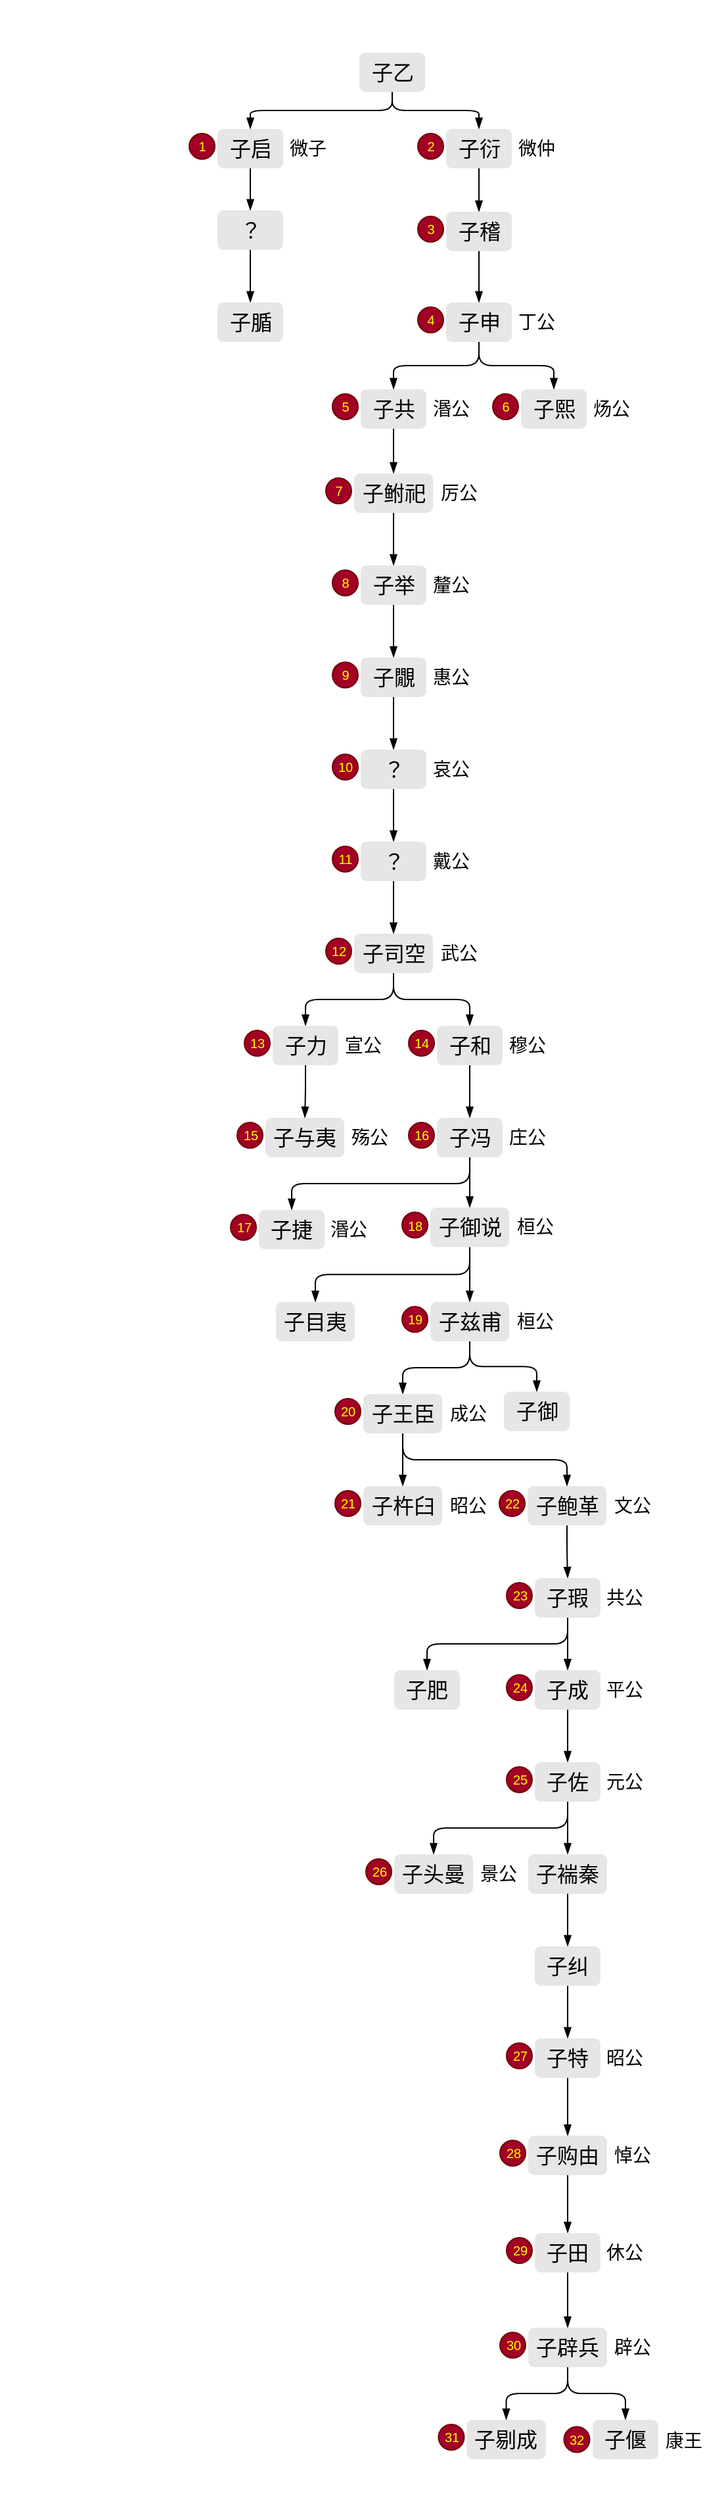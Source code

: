 <mxfile>
    <diagram id="Kz0ywYGAHpizFOXHB_ZU" name="Page-1">
        <mxGraphModel dx="353" dy="515" grid="1" gridSize="10" guides="1" tooltips="1" connect="1" arrows="1" fold="1" page="1" pageScale="1" pageWidth="827" pageHeight="1169" math="0" shadow="0">
            <root>
                <mxCell id="0"/>
                <mxCell id="1" parent="0"/>
                <mxCell id="3" value="" style="rounded=0;whiteSpace=wrap;html=1;fillColor=#FFFFFF;strokeColor=none;connectable=0;container=1;collapsible=0;recursiveResize=0;movable=0;rotatable=0;cloneable=0;deletable=0;" parent="1" vertex="1">
                    <mxGeometry x="290" y="100" width="550" height="1900" as="geometry"/>
                </mxCell>
                <mxCell id="6" value="&lt;div style=&quot;font-size: 14px&quot;&gt;&lt;div style=&quot;font-size: 14px&quot;&gt;&lt;div style=&quot;font-size: 14px&quot;&gt;&lt;div style=&quot;font-size: 14px&quot;&gt;&lt;div&gt;微子&lt;/div&gt;&lt;/div&gt;&lt;/div&gt;&lt;/div&gt;&lt;/div&gt;" style="text;html=1;align=center;verticalAlign=middle;resizable=0;points=[];autosize=1;strokeColor=none;fillColor=none;fontSize=14;fontColor=#000000;" parent="3" vertex="1">
                    <mxGeometry x="213.5" y="103" width="40" height="20" as="geometry"/>
                </mxCell>
                <mxCell id="TvrJdx7E3bsgPLxjBUIi-73" style="edgeStyle=orthogonalEdgeStyle;shape=connector;rounded=1;html=1;exitX=0.5;exitY=1;exitDx=0;exitDy=0;entryX=0.5;entryY=0;entryDx=0;entryDy=0;labelBackgroundColor=default;fontFamily=Helvetica;fontSize=16;fontColor=#000000;endArrow=blockThin;endFill=1;strokeColor=#000000;strokeWidth=1;" parent="3" source="7" target="TvrJdx7E3bsgPLxjBUIi-71" edge="1">
                    <mxGeometry relative="1" as="geometry"/>
                </mxCell>
                <mxCell id="7" value="&lt;div style=&quot;font-size: 16px&quot;&gt;&lt;div style=&quot;font-size: 16px&quot;&gt;&lt;div style=&quot;font-size: 16px&quot;&gt;&lt;div style=&quot;font-size: 16px&quot;&gt;&lt;div style=&quot;font-size: 16px&quot;&gt;子启&lt;br&gt;&lt;/div&gt;&lt;/div&gt;&lt;/div&gt;&lt;/div&gt;&lt;div style=&quot;font-size: 16px&quot;&gt;&lt;/div&gt;&lt;/div&gt;" style="rounded=1;whiteSpace=wrap;html=1;fillColor=#E6E6E6;fontColor=#000000;fontSize=16;strokeColor=none;strokeWidth=2;" parent="3" vertex="1">
                    <mxGeometry x="165.5" y="98" width="50" height="30" as="geometry"/>
                </mxCell>
                <mxCell id="43" value="&lt;font color=&quot;#ffff00&quot;&gt;1&lt;/font&gt;" style="ellipse;whiteSpace=wrap;html=1;aspect=fixed;fontFamily=Helvetica;fontSize=10;fontColor=#ffffff;fillColor=#a20025;strokeColor=#6F0000;" parent="3" vertex="1">
                    <mxGeometry x="144" y="101.5" width="19.5" height="19.5" as="geometry"/>
                </mxCell>
                <mxCell id="60" style="edgeStyle=orthogonalEdgeStyle;shape=connector;rounded=1;html=1;exitX=0.5;exitY=1;exitDx=0;exitDy=0;entryX=0.5;entryY=0;entryDx=0;entryDy=0;labelBackgroundColor=default;fontFamily=Helvetica;fontSize=16;fontColor=#000000;endArrow=blockThin;endFill=1;strokeColor=#000000;strokeWidth=1;" parent="3" source="59" target="7" edge="1">
                    <mxGeometry relative="1" as="geometry"/>
                </mxCell>
                <mxCell id="64" style="edgeStyle=orthogonalEdgeStyle;shape=connector;rounded=1;html=1;exitX=0.5;exitY=1;exitDx=0;exitDy=0;entryX=0.5;entryY=0;entryDx=0;entryDy=0;labelBackgroundColor=default;fontFamily=Helvetica;fontSize=16;fontColor=#000000;endArrow=blockThin;endFill=1;strokeColor=#000000;strokeWidth=1;" parent="3" source="59" target="62" edge="1">
                    <mxGeometry relative="1" as="geometry"/>
                </mxCell>
                <mxCell id="59" value="&lt;div style=&quot;font-size: 16px&quot;&gt;&lt;div style=&quot;font-size: 16px&quot;&gt;&lt;div style=&quot;font-size: 16px&quot;&gt;&lt;div style=&quot;font-size: 16px&quot;&gt;&lt;div style=&quot;font-size: 16px&quot;&gt;子乙&lt;br&gt;&lt;/div&gt;&lt;/div&gt;&lt;/div&gt;&lt;/div&gt;&lt;div style=&quot;font-size: 16px&quot;&gt;&lt;/div&gt;&lt;/div&gt;" style="rounded=1;whiteSpace=wrap;html=1;fillColor=#E6E6E6;fontColor=#000000;fontSize=16;strokeColor=none;strokeWidth=2;" parent="3" vertex="1">
                    <mxGeometry x="273.5" y="40" width="50" height="30" as="geometry"/>
                </mxCell>
                <mxCell id="61" value="&lt;div style=&quot;font-size: 14px&quot;&gt;&lt;div style=&quot;font-size: 14px&quot;&gt;&lt;div style=&quot;font-size: 14px&quot;&gt;&lt;div style=&quot;font-size: 14px&quot;&gt;&lt;div&gt;微仲&lt;/div&gt;&lt;/div&gt;&lt;/div&gt;&lt;/div&gt;&lt;/div&gt;" style="text;html=1;align=center;verticalAlign=middle;resizable=0;points=[];autosize=1;strokeColor=none;fillColor=none;fontSize=14;fontColor=#000000;" parent="3" vertex="1">
                    <mxGeometry x="387.5" y="103" width="40" height="20" as="geometry"/>
                </mxCell>
                <mxCell id="67" style="edgeStyle=orthogonalEdgeStyle;shape=connector;rounded=1;html=1;exitX=0.5;exitY=1;exitDx=0;exitDy=0;entryX=0.5;entryY=0;entryDx=0;entryDy=0;labelBackgroundColor=default;fontFamily=Helvetica;fontSize=16;fontColor=#000000;endArrow=blockThin;endFill=1;strokeColor=#000000;strokeWidth=1;" parent="3" source="62" target="66" edge="1">
                    <mxGeometry relative="1" as="geometry"/>
                </mxCell>
                <mxCell id="62" value="&lt;div style=&quot;font-size: 16px&quot;&gt;&lt;div style=&quot;font-size: 16px&quot;&gt;&lt;div style=&quot;font-size: 16px&quot;&gt;&lt;div style=&quot;font-size: 16px&quot;&gt;&lt;div style=&quot;font-size: 16px&quot;&gt;子衍&lt;br&gt;&lt;/div&gt;&lt;/div&gt;&lt;/div&gt;&lt;/div&gt;&lt;div style=&quot;font-size: 16px&quot;&gt;&lt;/div&gt;&lt;/div&gt;" style="rounded=1;whiteSpace=wrap;html=1;fillColor=#E6E6E6;fontColor=#000000;fontSize=16;strokeColor=none;strokeWidth=2;" parent="3" vertex="1">
                    <mxGeometry x="339.5" y="98" width="50" height="30" as="geometry"/>
                </mxCell>
                <mxCell id="63" value="&lt;font color=&quot;#ffff00&quot;&gt;2&lt;/font&gt;" style="ellipse;whiteSpace=wrap;html=1;aspect=fixed;fontFamily=Helvetica;fontSize=10;fontColor=#ffffff;fillColor=#a20025;strokeColor=#6F0000;" parent="3" vertex="1">
                    <mxGeometry x="318" y="101.5" width="19.5" height="19.5" as="geometry"/>
                </mxCell>
                <mxCell id="65" value="&lt;font color=&quot;#ffff00&quot;&gt;3&lt;/font&gt;" style="ellipse;whiteSpace=wrap;html=1;aspect=fixed;fontFamily=Helvetica;fontSize=10;fontColor=#ffffff;fillColor=#a20025;strokeColor=#6F0000;" parent="3" vertex="1">
                    <mxGeometry x="318" y="164.5" width="19.5" height="19.5" as="geometry"/>
                </mxCell>
                <mxCell id="70" style="edgeStyle=orthogonalEdgeStyle;shape=connector;rounded=1;html=1;exitX=0.5;exitY=1;exitDx=0;exitDy=0;entryX=0.5;entryY=0;entryDx=0;entryDy=0;labelBackgroundColor=default;fontFamily=Helvetica;fontSize=16;fontColor=#000000;endArrow=blockThin;endFill=1;strokeColor=#000000;strokeWidth=1;" parent="3" source="66" target="69" edge="1">
                    <mxGeometry relative="1" as="geometry"/>
                </mxCell>
                <mxCell id="66" value="&lt;div style=&quot;font-size: 16px&quot;&gt;&lt;div style=&quot;font-size: 16px&quot;&gt;&lt;div style=&quot;font-size: 16px&quot;&gt;&lt;div style=&quot;font-size: 16px&quot;&gt;&lt;div style=&quot;font-size: 16px&quot;&gt;子稽&lt;br&gt;&lt;/div&gt;&lt;/div&gt;&lt;/div&gt;&lt;/div&gt;&lt;div style=&quot;font-size: 16px&quot;&gt;&lt;/div&gt;&lt;/div&gt;" style="rounded=1;whiteSpace=wrap;html=1;fillColor=#E6E6E6;fontColor=#000000;fontSize=16;strokeColor=none;strokeWidth=2;" parent="3" vertex="1">
                    <mxGeometry x="339.5" y="161" width="50" height="30" as="geometry"/>
                </mxCell>
                <mxCell id="68" value="&lt;font color=&quot;#ffff00&quot;&gt;4&lt;/font&gt;" style="ellipse;whiteSpace=wrap;html=1;aspect=fixed;fontFamily=Helvetica;fontSize=10;fontColor=#ffffff;fillColor=#a20025;strokeColor=#6F0000;" parent="3" vertex="1">
                    <mxGeometry x="318" y="233.5" width="19.5" height="19.5" as="geometry"/>
                </mxCell>
                <mxCell id="sd0s1OFqQdaZvtx6qPYZ-74" style="edgeStyle=orthogonalEdgeStyle;shape=connector;rounded=1;html=1;exitX=0.5;exitY=1;exitDx=0;exitDy=0;entryX=0.5;entryY=0;entryDx=0;entryDy=0;labelBackgroundColor=default;fontFamily=Helvetica;fontSize=16;fontColor=#000000;endArrow=blockThin;endFill=1;strokeColor=#000000;strokeWidth=1;" parent="3" source="69" target="sd0s1OFqQdaZvtx6qPYZ-72" edge="1">
                    <mxGeometry relative="1" as="geometry"/>
                </mxCell>
                <mxCell id="9_khVXMK3MfAUtmQrdl1-71" style="edgeStyle=orthogonalEdgeStyle;shape=connector;rounded=1;html=1;exitX=0.5;exitY=1;exitDx=0;exitDy=0;entryX=0.5;entryY=0;entryDx=0;entryDy=0;labelBackgroundColor=default;fontFamily=Helvetica;fontSize=16;fontColor=#000000;endArrow=blockThin;endFill=1;strokeColor=#000000;strokeWidth=1;" parent="3" source="69" target="sd0s1OFqQdaZvtx6qPYZ-76" edge="1">
                    <mxGeometry relative="1" as="geometry"/>
                </mxCell>
                <mxCell id="69" value="&lt;div style=&quot;font-size: 16px&quot;&gt;&lt;div style=&quot;font-size: 16px&quot;&gt;&lt;div style=&quot;font-size: 16px&quot;&gt;&lt;div style=&quot;font-size: 16px&quot;&gt;&lt;div style=&quot;font-size: 16px&quot;&gt;子申&lt;br&gt;&lt;/div&gt;&lt;/div&gt;&lt;/div&gt;&lt;/div&gt;&lt;div style=&quot;font-size: 16px&quot;&gt;&lt;/div&gt;&lt;/div&gt;" style="rounded=1;whiteSpace=wrap;html=1;fillColor=#E6E6E6;fontColor=#000000;fontSize=16;strokeColor=none;strokeWidth=2;" parent="3" vertex="1">
                    <mxGeometry x="339.5" y="230" width="50" height="30" as="geometry"/>
                </mxCell>
                <mxCell id="71" value="&lt;div style=&quot;font-size: 14px&quot;&gt;&lt;div style=&quot;font-size: 14px&quot;&gt;&lt;div style=&quot;font-size: 14px&quot;&gt;&lt;div style=&quot;font-size: 14px&quot;&gt;&lt;div&gt;丁公&lt;/div&gt;&lt;/div&gt;&lt;/div&gt;&lt;/div&gt;&lt;/div&gt;" style="text;html=1;align=center;verticalAlign=middle;resizable=0;points=[];autosize=1;strokeColor=none;fillColor=none;fontSize=14;fontColor=#000000;" parent="3" vertex="1">
                    <mxGeometry x="387.5" y="235" width="40" height="20" as="geometry"/>
                </mxCell>
                <mxCell id="TvrJdx7E3bsgPLxjBUIi-74" style="edgeStyle=orthogonalEdgeStyle;shape=connector;rounded=1;html=1;exitX=0.5;exitY=1;exitDx=0;exitDy=0;entryX=0.5;entryY=0;entryDx=0;entryDy=0;labelBackgroundColor=default;fontFamily=Helvetica;fontSize=16;fontColor=#000000;endArrow=blockThin;endFill=1;strokeColor=#000000;strokeWidth=1;" parent="3" source="TvrJdx7E3bsgPLxjBUIi-71" target="TvrJdx7E3bsgPLxjBUIi-72" edge="1">
                    <mxGeometry relative="1" as="geometry"/>
                </mxCell>
                <mxCell id="TvrJdx7E3bsgPLxjBUIi-71" value="&lt;div style=&quot;font-size: 16px&quot;&gt;&lt;div style=&quot;font-size: 16px&quot;&gt;&lt;div style=&quot;font-size: 16px&quot;&gt;&lt;div style=&quot;font-size: 16px&quot;&gt;&lt;div style=&quot;font-size: 16px&quot;&gt;？&lt;br&gt;&lt;/div&gt;&lt;/div&gt;&lt;/div&gt;&lt;/div&gt;&lt;div style=&quot;font-size: 16px&quot;&gt;&lt;/div&gt;&lt;/div&gt;" style="rounded=1;whiteSpace=wrap;html=1;fillColor=#E6E6E6;fontColor=#000000;fontSize=16;strokeColor=none;strokeWidth=2;" parent="3" vertex="1">
                    <mxGeometry x="165.5" y="160" width="50" height="30" as="geometry"/>
                </mxCell>
                <mxCell id="TvrJdx7E3bsgPLxjBUIi-72" value="&lt;div style=&quot;font-size: 16px&quot;&gt;&lt;div style=&quot;font-size: 16px&quot;&gt;&lt;div style=&quot;font-size: 16px&quot;&gt;&lt;div style=&quot;font-size: 16px&quot;&gt;&lt;div style=&quot;font-size: 16px&quot;&gt;子腯&lt;br&gt;&lt;/div&gt;&lt;/div&gt;&lt;/div&gt;&lt;/div&gt;&lt;div style=&quot;font-size: 16px&quot;&gt;&lt;/div&gt;&lt;/div&gt;" style="rounded=1;whiteSpace=wrap;html=1;fillColor=#E6E6E6;fontColor=#000000;fontSize=16;strokeColor=none;strokeWidth=2;" parent="3" vertex="1">
                    <mxGeometry x="165.5" y="230" width="50" height="30" as="geometry"/>
                </mxCell>
                <mxCell id="sd0s1OFqQdaZvtx6qPYZ-71" value="&lt;font color=&quot;#ffff00&quot;&gt;5&lt;/font&gt;" style="ellipse;whiteSpace=wrap;html=1;aspect=fixed;fontFamily=Helvetica;fontSize=10;fontColor=#ffffff;fillColor=#a20025;strokeColor=#6F0000;" parent="3" vertex="1">
                    <mxGeometry x="253" y="299.5" width="19.5" height="19.5" as="geometry"/>
                </mxCell>
                <mxCell id="9_khVXMK3MfAUtmQrdl1-75" style="edgeStyle=orthogonalEdgeStyle;shape=connector;rounded=1;html=1;exitX=0.5;exitY=1;exitDx=0;exitDy=0;labelBackgroundColor=default;fontFamily=Helvetica;fontSize=16;fontColor=#000000;endArrow=blockThin;endFill=1;strokeColor=#000000;strokeWidth=1;" parent="3" source="sd0s1OFqQdaZvtx6qPYZ-72" target="9_khVXMK3MfAUtmQrdl1-73" edge="1">
                    <mxGeometry relative="1" as="geometry"/>
                </mxCell>
                <mxCell id="sd0s1OFqQdaZvtx6qPYZ-72" value="&lt;div&gt;&lt;div&gt;&lt;div&gt;&lt;div&gt;&lt;div&gt;&lt;span style=&quot;font-size: 16px&quot;&gt;子共&lt;/span&gt;&lt;br&gt;&lt;/div&gt;&lt;/div&gt;&lt;/div&gt;&lt;/div&gt;&lt;div style=&quot;font-size: 16px&quot;&gt;&lt;/div&gt;&lt;/div&gt;" style="rounded=1;whiteSpace=wrap;html=1;fillColor=#E6E6E6;fontColor=#000000;fontSize=16;strokeColor=none;strokeWidth=2;" parent="3" vertex="1">
                    <mxGeometry x="274.5" y="296" width="50" height="30" as="geometry"/>
                </mxCell>
                <mxCell id="sd0s1OFqQdaZvtx6qPYZ-73" value="&lt;div style=&quot;font-size: 14px&quot;&gt;&lt;div style=&quot;font-size: 14px&quot;&gt;&lt;div style=&quot;font-size: 14px&quot;&gt;&lt;div style=&quot;font-size: 14px&quot;&gt;&lt;div&gt;湣公&lt;/div&gt;&lt;/div&gt;&lt;/div&gt;&lt;/div&gt;&lt;/div&gt;" style="text;html=1;align=center;verticalAlign=middle;resizable=0;points=[];autosize=1;strokeColor=none;fillColor=none;fontSize=14;fontColor=#000000;" parent="3" vertex="1">
                    <mxGeometry x="322.5" y="301" width="40" height="20" as="geometry"/>
                </mxCell>
                <mxCell id="sd0s1OFqQdaZvtx6qPYZ-75" value="&lt;font color=&quot;#ffff00&quot;&gt;6&lt;/font&gt;" style="ellipse;whiteSpace=wrap;html=1;aspect=fixed;fontFamily=Helvetica;fontSize=10;fontColor=#ffffff;fillColor=#a20025;strokeColor=#6F0000;" parent="3" vertex="1">
                    <mxGeometry x="375" y="299.5" width="19.5" height="19.5" as="geometry"/>
                </mxCell>
                <mxCell id="sd0s1OFqQdaZvtx6qPYZ-76" value="&lt;div style=&quot;font-size: 16px&quot;&gt;&lt;div style=&quot;font-size: 16px&quot;&gt;&lt;div style=&quot;font-size: 16px&quot;&gt;&lt;div style=&quot;font-size: 16px&quot;&gt;&lt;div style=&quot;font-size: 16px&quot;&gt;子熙&lt;br&gt;&lt;/div&gt;&lt;/div&gt;&lt;/div&gt;&lt;/div&gt;&lt;div style=&quot;font-size: 16px&quot;&gt;&lt;/div&gt;&lt;/div&gt;" style="rounded=1;whiteSpace=wrap;html=1;fillColor=#E6E6E6;fontColor=#000000;fontSize=16;strokeColor=none;strokeWidth=2;" parent="3" vertex="1">
                    <mxGeometry x="396.5" y="296" width="50" height="30" as="geometry"/>
                </mxCell>
                <mxCell id="sd0s1OFqQdaZvtx6qPYZ-77" value="&lt;div style=&quot;font-size: 14px&quot;&gt;&lt;div style=&quot;font-size: 14px&quot;&gt;&lt;div style=&quot;font-size: 14px&quot;&gt;&lt;div style=&quot;font-size: 14px&quot;&gt;&lt;div&gt;炀公&lt;/div&gt;&lt;/div&gt;&lt;/div&gt;&lt;/div&gt;&lt;/div&gt;" style="text;html=1;align=center;verticalAlign=middle;resizable=0;points=[];autosize=1;strokeColor=none;fillColor=none;fontSize=14;fontColor=#000000;" parent="3" vertex="1">
                    <mxGeometry x="444.5" y="301" width="40" height="20" as="geometry"/>
                </mxCell>
                <mxCell id="9_khVXMK3MfAUtmQrdl1-72" value="&lt;font color=&quot;#ffff00&quot;&gt;7&lt;/font&gt;" style="ellipse;whiteSpace=wrap;html=1;aspect=fixed;fontFamily=Helvetica;fontSize=10;fontColor=#ffffff;fillColor=#a20025;strokeColor=#6F0000;" parent="3" vertex="1">
                    <mxGeometry x="248" y="363.5" width="19.5" height="19.5" as="geometry"/>
                </mxCell>
                <mxCell id="9_khVXMK3MfAUtmQrdl1-79" style="edgeStyle=orthogonalEdgeStyle;shape=connector;rounded=1;html=1;exitX=0.5;exitY=1;exitDx=0;exitDy=0;entryX=0.5;entryY=0;entryDx=0;entryDy=0;labelBackgroundColor=default;fontFamily=Helvetica;fontSize=16;fontColor=#000000;endArrow=blockThin;endFill=1;strokeColor=#000000;strokeWidth=1;" parent="3" source="9_khVXMK3MfAUtmQrdl1-73" target="9_khVXMK3MfAUtmQrdl1-77" edge="1">
                    <mxGeometry relative="1" as="geometry"/>
                </mxCell>
                <mxCell id="9_khVXMK3MfAUtmQrdl1-73" value="&lt;div&gt;&lt;div&gt;&lt;div&gt;&lt;div&gt;&lt;div&gt;&lt;span style=&quot;font-size: 16px&quot;&gt;子鲋祀&lt;/span&gt;&lt;br&gt;&lt;/div&gt;&lt;/div&gt;&lt;/div&gt;&lt;/div&gt;&lt;div style=&quot;font-size: 16px&quot;&gt;&lt;/div&gt;&lt;/div&gt;" style="rounded=1;whiteSpace=wrap;html=1;fillColor=#E6E6E6;fontColor=#000000;fontSize=16;strokeColor=none;strokeWidth=2;" parent="3" vertex="1">
                    <mxGeometry x="269.5" y="360" width="60" height="30" as="geometry"/>
                </mxCell>
                <mxCell id="9_khVXMK3MfAUtmQrdl1-74" value="&lt;div style=&quot;font-size: 14px&quot;&gt;&lt;div style=&quot;font-size: 14px&quot;&gt;&lt;div style=&quot;font-size: 14px&quot;&gt;&lt;div style=&quot;font-size: 14px&quot;&gt;&lt;div&gt;厉公&lt;/div&gt;&lt;/div&gt;&lt;/div&gt;&lt;/div&gt;&lt;/div&gt;" style="text;html=1;align=center;verticalAlign=middle;resizable=0;points=[];autosize=1;strokeColor=none;fillColor=none;fontSize=14;fontColor=#000000;" parent="3" vertex="1">
                    <mxGeometry x="328.5" y="365" width="40" height="20" as="geometry"/>
                </mxCell>
                <mxCell id="9_khVXMK3MfAUtmQrdl1-76" value="&lt;font color=&quot;#ffff00&quot;&gt;8&lt;/font&gt;" style="ellipse;whiteSpace=wrap;html=1;aspect=fixed;fontFamily=Helvetica;fontSize=10;fontColor=#ffffff;fillColor=#a20025;strokeColor=#6F0000;" parent="3" vertex="1">
                    <mxGeometry x="253" y="433.5" width="19.5" height="19.5" as="geometry"/>
                </mxCell>
                <mxCell id="9_khVXMK3MfAUtmQrdl1-83" style="edgeStyle=orthogonalEdgeStyle;shape=connector;rounded=1;html=1;exitX=0.5;exitY=1;exitDx=0;exitDy=0;labelBackgroundColor=default;fontFamily=Helvetica;fontSize=16;fontColor=#000000;endArrow=blockThin;endFill=1;strokeColor=#000000;strokeWidth=1;" parent="3" source="9_khVXMK3MfAUtmQrdl1-77" target="9_khVXMK3MfAUtmQrdl1-81" edge="1">
                    <mxGeometry relative="1" as="geometry"/>
                </mxCell>
                <mxCell id="9_khVXMK3MfAUtmQrdl1-77" value="&lt;div&gt;&lt;div&gt;&lt;div&gt;&lt;div&gt;&lt;div&gt;&lt;span style=&quot;font-size: 16px&quot;&gt;子举&lt;/span&gt;&lt;br&gt;&lt;/div&gt;&lt;/div&gt;&lt;/div&gt;&lt;/div&gt;&lt;div style=&quot;font-size: 16px&quot;&gt;&lt;/div&gt;&lt;/div&gt;" style="rounded=1;whiteSpace=wrap;html=1;fillColor=#E6E6E6;fontColor=#000000;fontSize=16;strokeColor=none;strokeWidth=2;" parent="3" vertex="1">
                    <mxGeometry x="274.5" y="430" width="50" height="30" as="geometry"/>
                </mxCell>
                <mxCell id="9_khVXMK3MfAUtmQrdl1-78" value="&lt;div style=&quot;font-size: 14px&quot;&gt;&lt;div style=&quot;font-size: 14px&quot;&gt;&lt;div style=&quot;font-size: 14px&quot;&gt;&lt;div style=&quot;font-size: 14px&quot;&gt;&lt;div&gt;釐公&lt;/div&gt;&lt;/div&gt;&lt;/div&gt;&lt;/div&gt;&lt;/div&gt;" style="text;html=1;align=center;verticalAlign=middle;resizable=0;points=[];autosize=1;strokeColor=none;fillColor=none;fontSize=14;fontColor=#000000;" parent="3" vertex="1">
                    <mxGeometry x="322.5" y="435" width="40" height="20" as="geometry"/>
                </mxCell>
                <mxCell id="9_khVXMK3MfAUtmQrdl1-80" value="&lt;font color=&quot;#ffff00&quot;&gt;9&lt;/font&gt;" style="ellipse;whiteSpace=wrap;html=1;aspect=fixed;fontFamily=Helvetica;fontSize=10;fontColor=#ffffff;fillColor=#a20025;strokeColor=#6F0000;" parent="3" vertex="1">
                    <mxGeometry x="253" y="503.5" width="19.5" height="19.5" as="geometry"/>
                </mxCell>
                <mxCell id="9_khVXMK3MfAUtmQrdl1-87" style="edgeStyle=orthogonalEdgeStyle;shape=connector;rounded=1;html=1;exitX=0.5;exitY=1;exitDx=0;exitDy=0;entryX=0.5;entryY=0;entryDx=0;entryDy=0;labelBackgroundColor=default;fontFamily=Helvetica;fontSize=16;fontColor=#000000;endArrow=blockThin;endFill=1;strokeColor=#000000;strokeWidth=1;" parent="3" source="9_khVXMK3MfAUtmQrdl1-81" target="9_khVXMK3MfAUtmQrdl1-85" edge="1">
                    <mxGeometry relative="1" as="geometry"/>
                </mxCell>
                <mxCell id="9_khVXMK3MfAUtmQrdl1-81" value="&lt;div&gt;&lt;div&gt;&lt;div&gt;&lt;div&gt;&lt;div&gt;&lt;span style=&quot;font-size: 16px&quot;&gt;子&lt;/span&gt;&lt;font style=&quot;font-size: 16px&quot;&gt;覵&lt;/font&gt;&lt;br&gt;&lt;/div&gt;&lt;/div&gt;&lt;/div&gt;&lt;/div&gt;&lt;div style=&quot;font-size: 16px&quot;&gt;&lt;/div&gt;&lt;/div&gt;" style="rounded=1;whiteSpace=wrap;html=1;fillColor=#E6E6E6;fontColor=#000000;fontSize=16;strokeColor=none;strokeWidth=2;" parent="3" vertex="1">
                    <mxGeometry x="274.5" y="500" width="50" height="30" as="geometry"/>
                </mxCell>
                <mxCell id="9_khVXMK3MfAUtmQrdl1-82" value="&lt;div style=&quot;font-size: 14px&quot;&gt;&lt;div style=&quot;font-size: 14px&quot;&gt;&lt;div style=&quot;font-size: 14px&quot;&gt;&lt;div style=&quot;font-size: 14px&quot;&gt;&lt;div&gt;惠公&lt;/div&gt;&lt;/div&gt;&lt;/div&gt;&lt;/div&gt;&lt;/div&gt;" style="text;html=1;align=center;verticalAlign=middle;resizable=0;points=[];autosize=1;strokeColor=none;fillColor=none;fontSize=14;fontColor=#000000;" parent="3" vertex="1">
                    <mxGeometry x="322.5" y="505" width="40" height="20" as="geometry"/>
                </mxCell>
                <mxCell id="9_khVXMK3MfAUtmQrdl1-84" value="&lt;font color=&quot;#ffff00&quot;&gt;10&lt;/font&gt;" style="ellipse;whiteSpace=wrap;html=1;aspect=fixed;fontFamily=Helvetica;fontSize=10;fontColor=#ffffff;fillColor=#a20025;strokeColor=#6F0000;" parent="3" vertex="1">
                    <mxGeometry x="253" y="573.5" width="19.5" height="19.5" as="geometry"/>
                </mxCell>
                <mxCell id="9_khVXMK3MfAUtmQrdl1-91" style="edgeStyle=orthogonalEdgeStyle;shape=connector;rounded=1;html=1;exitX=0.5;exitY=1;exitDx=0;exitDy=0;entryX=0.5;entryY=0;entryDx=0;entryDy=0;labelBackgroundColor=default;fontFamily=Helvetica;fontSize=16;fontColor=#000000;endArrow=blockThin;endFill=1;strokeColor=#000000;strokeWidth=1;" parent="3" source="9_khVXMK3MfAUtmQrdl1-85" target="9_khVXMK3MfAUtmQrdl1-89" edge="1">
                    <mxGeometry relative="1" as="geometry"/>
                </mxCell>
                <mxCell id="9_khVXMK3MfAUtmQrdl1-85" value="&lt;div&gt;&lt;div&gt;&lt;div&gt;&lt;div&gt;&lt;div&gt;？&lt;/div&gt;&lt;/div&gt;&lt;/div&gt;&lt;/div&gt;&lt;div style=&quot;font-size: 16px&quot;&gt;&lt;/div&gt;&lt;/div&gt;" style="rounded=1;whiteSpace=wrap;html=1;fillColor=#E6E6E6;fontColor=#000000;fontSize=16;strokeColor=none;strokeWidth=2;" parent="3" vertex="1">
                    <mxGeometry x="274.5" y="570" width="50" height="30" as="geometry"/>
                </mxCell>
                <mxCell id="9_khVXMK3MfAUtmQrdl1-86" value="&lt;div style=&quot;font-size: 14px&quot;&gt;&lt;div style=&quot;font-size: 14px&quot;&gt;&lt;div style=&quot;font-size: 14px&quot;&gt;&lt;div style=&quot;font-size: 14px&quot;&gt;&lt;div&gt;哀公&lt;/div&gt;&lt;/div&gt;&lt;/div&gt;&lt;/div&gt;&lt;/div&gt;" style="text;html=1;align=center;verticalAlign=middle;resizable=0;points=[];autosize=1;strokeColor=none;fillColor=none;fontSize=14;fontColor=#000000;" parent="3" vertex="1">
                    <mxGeometry x="322.5" y="575" width="40" height="20" as="geometry"/>
                </mxCell>
                <mxCell id="9_khVXMK3MfAUtmQrdl1-88" value="&lt;font color=&quot;#ffff00&quot;&gt;11&lt;/font&gt;" style="ellipse;whiteSpace=wrap;html=1;aspect=fixed;fontFamily=Helvetica;fontSize=10;fontColor=#ffffff;fillColor=#a20025;strokeColor=#6F0000;" parent="3" vertex="1">
                    <mxGeometry x="253" y="643.5" width="19.5" height="19.5" as="geometry"/>
                </mxCell>
                <mxCell id="9_khVXMK3MfAUtmQrdl1-95" style="edgeStyle=orthogonalEdgeStyle;shape=connector;rounded=1;html=1;exitX=0.5;exitY=1;exitDx=0;exitDy=0;entryX=0.5;entryY=0;entryDx=0;entryDy=0;labelBackgroundColor=default;fontFamily=Helvetica;fontSize=16;fontColor=#000000;endArrow=blockThin;endFill=1;strokeColor=#000000;strokeWidth=1;" parent="3" source="9_khVXMK3MfAUtmQrdl1-89" target="9_khVXMK3MfAUtmQrdl1-93" edge="1">
                    <mxGeometry relative="1" as="geometry"/>
                </mxCell>
                <mxCell id="9_khVXMK3MfAUtmQrdl1-89" value="&lt;div&gt;&lt;div&gt;&lt;div&gt;&lt;div&gt;&lt;div&gt;？&lt;/div&gt;&lt;/div&gt;&lt;/div&gt;&lt;/div&gt;&lt;div style=&quot;font-size: 16px&quot;&gt;&lt;/div&gt;&lt;/div&gt;" style="rounded=1;whiteSpace=wrap;html=1;fillColor=#E6E6E6;fontColor=#000000;fontSize=16;strokeColor=none;strokeWidth=2;" parent="3" vertex="1">
                    <mxGeometry x="274.5" y="640" width="50" height="30" as="geometry"/>
                </mxCell>
                <mxCell id="9_khVXMK3MfAUtmQrdl1-90" value="&lt;div style=&quot;font-size: 14px&quot;&gt;&lt;div style=&quot;font-size: 14px&quot;&gt;&lt;div style=&quot;font-size: 14px&quot;&gt;&lt;div style=&quot;font-size: 14px&quot;&gt;&lt;div&gt;戴公&lt;/div&gt;&lt;/div&gt;&lt;/div&gt;&lt;/div&gt;&lt;/div&gt;" style="text;html=1;align=center;verticalAlign=middle;resizable=0;points=[];autosize=1;strokeColor=none;fillColor=none;fontSize=14;fontColor=#000000;" parent="3" vertex="1">
                    <mxGeometry x="322.5" y="645" width="40" height="20" as="geometry"/>
                </mxCell>
                <mxCell id="9_khVXMK3MfAUtmQrdl1-92" value="&lt;font color=&quot;#ffff00&quot;&gt;12&lt;/font&gt;" style="ellipse;whiteSpace=wrap;html=1;aspect=fixed;fontFamily=Helvetica;fontSize=10;fontColor=#ffffff;fillColor=#a20025;strokeColor=#6F0000;" parent="3" vertex="1">
                    <mxGeometry x="248" y="713.5" width="19.5" height="19.5" as="geometry"/>
                </mxCell>
                <mxCell id="9_khVXMK3MfAUtmQrdl1-99" style="edgeStyle=orthogonalEdgeStyle;shape=connector;rounded=1;html=1;exitX=0.5;exitY=1;exitDx=0;exitDy=0;entryX=0.5;entryY=0;entryDx=0;entryDy=0;labelBackgroundColor=default;fontFamily=Helvetica;fontSize=16;fontColor=#000000;endArrow=blockThin;endFill=1;strokeColor=#000000;strokeWidth=1;" parent="3" source="9_khVXMK3MfAUtmQrdl1-93" target="9_khVXMK3MfAUtmQrdl1-97" edge="1">
                    <mxGeometry relative="1" as="geometry"/>
                </mxCell>
                <mxCell id="9_khVXMK3MfAUtmQrdl1-107" style="edgeStyle=orthogonalEdgeStyle;shape=connector;rounded=1;html=1;exitX=0.5;exitY=1;exitDx=0;exitDy=0;entryX=0.5;entryY=0;entryDx=0;entryDy=0;labelBackgroundColor=default;fontFamily=Helvetica;fontSize=16;fontColor=#000000;endArrow=blockThin;endFill=1;strokeColor=#000000;strokeWidth=1;" parent="3" source="9_khVXMK3MfAUtmQrdl1-93" target="9_khVXMK3MfAUtmQrdl1-105" edge="1">
                    <mxGeometry relative="1" as="geometry"/>
                </mxCell>
                <mxCell id="9_khVXMK3MfAUtmQrdl1-93" value="&lt;div&gt;&lt;div&gt;&lt;div&gt;&lt;div&gt;&lt;div&gt;&lt;span&gt;子&lt;/span&gt;&lt;font style=&quot;font-size: 16px&quot;&gt;司空&lt;/font&gt;&lt;br&gt;&lt;/div&gt;&lt;/div&gt;&lt;/div&gt;&lt;/div&gt;&lt;div style=&quot;font-size: 16px&quot;&gt;&lt;/div&gt;&lt;/div&gt;" style="rounded=1;whiteSpace=wrap;html=1;fillColor=#E6E6E6;fontColor=#000000;fontSize=16;strokeColor=none;strokeWidth=2;" parent="3" vertex="1">
                    <mxGeometry x="269.5" y="710" width="60" height="30" as="geometry"/>
                </mxCell>
                <mxCell id="9_khVXMK3MfAUtmQrdl1-94" value="&lt;div style=&quot;font-size: 14px&quot;&gt;&lt;div style=&quot;font-size: 14px&quot;&gt;&lt;div style=&quot;font-size: 14px&quot;&gt;&lt;div style=&quot;font-size: 14px&quot;&gt;&lt;div&gt;武公&lt;/div&gt;&lt;/div&gt;&lt;/div&gt;&lt;/div&gt;&lt;/div&gt;" style="text;html=1;align=center;verticalAlign=middle;resizable=0;points=[];autosize=1;strokeColor=none;fillColor=none;fontSize=14;fontColor=#000000;" parent="3" vertex="1">
                    <mxGeometry x="328.5" y="715" width="40" height="20" as="geometry"/>
                </mxCell>
                <mxCell id="9_khVXMK3MfAUtmQrdl1-96" value="&lt;font color=&quot;#ffff00&quot;&gt;13&lt;/font&gt;" style="ellipse;whiteSpace=wrap;html=1;aspect=fixed;fontFamily=Helvetica;fontSize=10;fontColor=#ffffff;fillColor=#a20025;strokeColor=#6F0000;" parent="3" vertex="1">
                    <mxGeometry x="186" y="783.5" width="19.5" height="19.5" as="geometry"/>
                </mxCell>
                <mxCell id="9_khVXMK3MfAUtmQrdl1-103" style="edgeStyle=orthogonalEdgeStyle;shape=connector;rounded=1;html=1;exitX=0.5;exitY=1;exitDx=0;exitDy=0;entryX=0.5;entryY=0;entryDx=0;entryDy=0;labelBackgroundColor=default;fontFamily=Helvetica;fontSize=16;fontColor=#000000;endArrow=blockThin;endFill=1;strokeColor=#000000;strokeWidth=1;" parent="3" source="9_khVXMK3MfAUtmQrdl1-97" target="9_khVXMK3MfAUtmQrdl1-101" edge="1">
                    <mxGeometry relative="1" as="geometry"/>
                </mxCell>
                <mxCell id="9_khVXMK3MfAUtmQrdl1-97" value="&lt;div&gt;&lt;div&gt;&lt;div&gt;&lt;div&gt;&lt;div&gt;&lt;span style=&quot;font-size: 16px&quot;&gt;子力&lt;/span&gt;&lt;br&gt;&lt;/div&gt;&lt;/div&gt;&lt;/div&gt;&lt;/div&gt;&lt;div style=&quot;font-size: 16px&quot;&gt;&lt;/div&gt;&lt;/div&gt;" style="rounded=1;whiteSpace=wrap;html=1;fillColor=#E6E6E6;fontColor=#000000;fontSize=16;strokeColor=none;strokeWidth=2;" parent="3" vertex="1">
                    <mxGeometry x="207.5" y="780" width="50" height="30" as="geometry"/>
                </mxCell>
                <mxCell id="9_khVXMK3MfAUtmQrdl1-98" value="&lt;div style=&quot;font-size: 14px&quot;&gt;&lt;div style=&quot;font-size: 14px&quot;&gt;&lt;div style=&quot;font-size: 14px&quot;&gt;&lt;div style=&quot;font-size: 14px&quot;&gt;&lt;div&gt;宣公&lt;/div&gt;&lt;/div&gt;&lt;/div&gt;&lt;/div&gt;&lt;/div&gt;" style="text;html=1;align=center;verticalAlign=middle;resizable=0;points=[];autosize=1;strokeColor=none;fillColor=none;fontSize=14;fontColor=#000000;" parent="3" vertex="1">
                    <mxGeometry x="255.5" y="785" width="40" height="20" as="geometry"/>
                </mxCell>
                <mxCell id="9_khVXMK3MfAUtmQrdl1-100" value="&lt;font color=&quot;#ffff00&quot;&gt;15&lt;/font&gt;" style="ellipse;whiteSpace=wrap;html=1;aspect=fixed;fontFamily=Helvetica;fontSize=10;fontColor=#ffffff;fillColor=#a20025;strokeColor=#6F0000;" parent="3" vertex="1">
                    <mxGeometry x="180.5" y="853.5" width="19.5" height="19.5" as="geometry"/>
                </mxCell>
                <mxCell id="9_khVXMK3MfAUtmQrdl1-101" value="&lt;div&gt;&lt;div&gt;&lt;div&gt;&lt;div&gt;&lt;div&gt;&lt;span&gt;子与夷&lt;/span&gt;&lt;br&gt;&lt;/div&gt;&lt;/div&gt;&lt;/div&gt;&lt;/div&gt;&lt;div style=&quot;font-size: 16px&quot;&gt;&lt;/div&gt;&lt;/div&gt;" style="rounded=1;whiteSpace=wrap;html=1;fillColor=#E6E6E6;fontColor=#000000;fontSize=16;strokeColor=none;strokeWidth=2;" parent="3" vertex="1">
                    <mxGeometry x="202" y="850" width="60" height="30" as="geometry"/>
                </mxCell>
                <mxCell id="9_khVXMK3MfAUtmQrdl1-102" value="&lt;div style=&quot;font-size: 14px&quot;&gt;&lt;div style=&quot;font-size: 14px&quot;&gt;&lt;div style=&quot;font-size: 14px&quot;&gt;&lt;div style=&quot;font-size: 14px&quot;&gt;&lt;div&gt;殇公&lt;/div&gt;&lt;/div&gt;&lt;/div&gt;&lt;/div&gt;&lt;/div&gt;" style="text;html=1;align=center;verticalAlign=middle;resizable=0;points=[];autosize=1;strokeColor=none;fillColor=none;fontSize=14;fontColor=#000000;" parent="3" vertex="1">
                    <mxGeometry x="261" y="855" width="40" height="20" as="geometry"/>
                </mxCell>
                <mxCell id="9_khVXMK3MfAUtmQrdl1-104" value="&lt;font color=&quot;#ffff00&quot;&gt;14&lt;/font&gt;" style="ellipse;whiteSpace=wrap;html=1;aspect=fixed;fontFamily=Helvetica;fontSize=10;fontColor=#ffffff;fillColor=#a20025;strokeColor=#6F0000;" parent="3" vertex="1">
                    <mxGeometry x="311" y="783.5" width="19.5" height="19.5" as="geometry"/>
                </mxCell>
                <mxCell id="9_khVXMK3MfAUtmQrdl1-111" style="edgeStyle=orthogonalEdgeStyle;shape=connector;rounded=1;html=1;exitX=0.5;exitY=1;exitDx=0;exitDy=0;entryX=0.5;entryY=0;entryDx=0;entryDy=0;labelBackgroundColor=default;fontFamily=Helvetica;fontSize=16;fontColor=#000000;endArrow=blockThin;endFill=1;strokeColor=#000000;strokeWidth=1;" parent="3" source="9_khVXMK3MfAUtmQrdl1-105" target="9_khVXMK3MfAUtmQrdl1-109" edge="1">
                    <mxGeometry relative="1" as="geometry"/>
                </mxCell>
                <mxCell id="9_khVXMK3MfAUtmQrdl1-105" value="&lt;div&gt;&lt;div&gt;&lt;div&gt;&lt;div&gt;&lt;div&gt;&lt;span style=&quot;font-size: 16px&quot;&gt;子和&lt;/span&gt;&lt;br&gt;&lt;/div&gt;&lt;/div&gt;&lt;/div&gt;&lt;/div&gt;&lt;div style=&quot;font-size: 16px&quot;&gt;&lt;/div&gt;&lt;/div&gt;" style="rounded=1;whiteSpace=wrap;html=1;fillColor=#E6E6E6;fontColor=#000000;fontSize=16;strokeColor=none;strokeWidth=2;" parent="3" vertex="1">
                    <mxGeometry x="332.5" y="780" width="50" height="30" as="geometry"/>
                </mxCell>
                <mxCell id="9_khVXMK3MfAUtmQrdl1-106" value="&lt;div style=&quot;font-size: 14px&quot;&gt;&lt;div style=&quot;font-size: 14px&quot;&gt;&lt;div style=&quot;font-size: 14px&quot;&gt;&lt;div style=&quot;font-size: 14px&quot;&gt;&lt;div&gt;穆公&lt;/div&gt;&lt;/div&gt;&lt;/div&gt;&lt;/div&gt;&lt;/div&gt;" style="text;html=1;align=center;verticalAlign=middle;resizable=0;points=[];autosize=1;strokeColor=none;fillColor=none;fontSize=14;fontColor=#000000;" parent="3" vertex="1">
                    <mxGeometry x="380.5" y="785" width="40" height="20" as="geometry"/>
                </mxCell>
                <mxCell id="9_khVXMK3MfAUtmQrdl1-108" value="&lt;font color=&quot;#ffff00&quot;&gt;16&lt;/font&gt;" style="ellipse;whiteSpace=wrap;html=1;aspect=fixed;fontFamily=Helvetica;fontSize=10;fontColor=#ffffff;fillColor=#a20025;strokeColor=#6F0000;" parent="3" vertex="1">
                    <mxGeometry x="311" y="853.5" width="19.5" height="19.5" as="geometry"/>
                </mxCell>
                <mxCell id="9_khVXMK3MfAUtmQrdl1-115" style="edgeStyle=orthogonalEdgeStyle;shape=connector;rounded=1;html=1;exitX=0.5;exitY=1;exitDx=0;exitDy=0;entryX=0.5;entryY=0;entryDx=0;entryDy=0;labelBackgroundColor=default;fontFamily=Helvetica;fontSize=16;fontColor=#000000;endArrow=blockThin;endFill=1;strokeColor=#000000;strokeWidth=1;" parent="3" source="9_khVXMK3MfAUtmQrdl1-109" target="9_khVXMK3MfAUtmQrdl1-113" edge="1">
                    <mxGeometry relative="1" as="geometry"/>
                </mxCell>
                <mxCell id="9_khVXMK3MfAUtmQrdl1-119" style="edgeStyle=orthogonalEdgeStyle;shape=connector;rounded=1;html=1;exitX=0.5;exitY=1;exitDx=0;exitDy=0;entryX=0.5;entryY=0;entryDx=0;entryDy=0;labelBackgroundColor=default;fontFamily=Helvetica;fontSize=16;fontColor=#000000;endArrow=blockThin;endFill=1;strokeColor=#000000;strokeWidth=1;" parent="3" source="9_khVXMK3MfAUtmQrdl1-109" target="9_khVXMK3MfAUtmQrdl1-117" edge="1">
                    <mxGeometry relative="1" as="geometry"/>
                </mxCell>
                <mxCell id="9_khVXMK3MfAUtmQrdl1-109" value="&lt;div&gt;&lt;div&gt;&lt;div&gt;&lt;div&gt;&lt;div&gt;&lt;span style=&quot;font-size: 16px&quot;&gt;子冯&lt;/span&gt;&lt;br&gt;&lt;/div&gt;&lt;/div&gt;&lt;/div&gt;&lt;/div&gt;&lt;div style=&quot;font-size: 16px&quot;&gt;&lt;/div&gt;&lt;/div&gt;" style="rounded=1;whiteSpace=wrap;html=1;fillColor=#E6E6E6;fontColor=#000000;fontSize=16;strokeColor=none;strokeWidth=2;" parent="3" vertex="1">
                    <mxGeometry x="332.5" y="850" width="50" height="30" as="geometry"/>
                </mxCell>
                <mxCell id="9_khVXMK3MfAUtmQrdl1-110" value="&lt;div style=&quot;font-size: 14px&quot;&gt;&lt;div style=&quot;font-size: 14px&quot;&gt;&lt;div style=&quot;font-size: 14px&quot;&gt;&lt;div style=&quot;font-size: 14px&quot;&gt;&lt;div&gt;庄公&lt;/div&gt;&lt;/div&gt;&lt;/div&gt;&lt;/div&gt;&lt;/div&gt;" style="text;html=1;align=center;verticalAlign=middle;resizable=0;points=[];autosize=1;strokeColor=none;fillColor=none;fontSize=14;fontColor=#000000;" parent="3" vertex="1">
                    <mxGeometry x="380.5" y="855" width="40" height="20" as="geometry"/>
                </mxCell>
                <mxCell id="9_khVXMK3MfAUtmQrdl1-112" value="&lt;font color=&quot;#ffff00&quot;&gt;17&lt;/font&gt;" style="ellipse;whiteSpace=wrap;html=1;aspect=fixed;fontFamily=Helvetica;fontSize=10;fontColor=#ffffff;fillColor=#a20025;strokeColor=#6F0000;" parent="3" vertex="1">
                    <mxGeometry x="175.5" y="923.5" width="19.5" height="19.5" as="geometry"/>
                </mxCell>
                <mxCell id="9_khVXMK3MfAUtmQrdl1-113" value="&lt;div&gt;&lt;div&gt;&lt;div&gt;&lt;div&gt;&lt;div&gt;&lt;span style=&quot;font-size: 16px&quot;&gt;子捷&lt;/span&gt;&lt;br&gt;&lt;/div&gt;&lt;/div&gt;&lt;/div&gt;&lt;/div&gt;&lt;div style=&quot;font-size: 16px&quot;&gt;&lt;/div&gt;&lt;/div&gt;" style="rounded=1;whiteSpace=wrap;html=1;fillColor=#E6E6E6;fontColor=#000000;fontSize=16;strokeColor=none;strokeWidth=2;" parent="3" vertex="1">
                    <mxGeometry x="197" y="920" width="50" height="30" as="geometry"/>
                </mxCell>
                <mxCell id="9_khVXMK3MfAUtmQrdl1-114" value="&lt;div style=&quot;font-size: 14px&quot;&gt;&lt;div style=&quot;font-size: 14px&quot;&gt;&lt;div style=&quot;font-size: 14px&quot;&gt;&lt;div style=&quot;font-size: 14px&quot;&gt;&lt;div&gt;湣公&lt;/div&gt;&lt;/div&gt;&lt;/div&gt;&lt;/div&gt;&lt;/div&gt;" style="text;html=1;align=center;verticalAlign=middle;resizable=0;points=[];autosize=1;strokeColor=none;fillColor=none;fontSize=14;fontColor=#000000;" parent="3" vertex="1">
                    <mxGeometry x="245" y="925" width="40" height="20" as="geometry"/>
                </mxCell>
                <mxCell id="9_khVXMK3MfAUtmQrdl1-116" value="&lt;font color=&quot;#ffff00&quot;&gt;18&lt;/font&gt;" style="ellipse;whiteSpace=wrap;html=1;aspect=fixed;fontFamily=Helvetica;fontSize=10;fontColor=#ffffff;fillColor=#a20025;strokeColor=#6F0000;" parent="3" vertex="1">
                    <mxGeometry x="306" y="921.75" width="19.5" height="19.5" as="geometry"/>
                </mxCell>
                <mxCell id="9_khVXMK3MfAUtmQrdl1-123" style="edgeStyle=orthogonalEdgeStyle;shape=connector;rounded=1;html=1;exitX=0.5;exitY=1;exitDx=0;exitDy=0;entryX=0.5;entryY=0;entryDx=0;entryDy=0;labelBackgroundColor=default;fontFamily=Helvetica;fontSize=16;fontColor=#000000;endArrow=blockThin;endFill=1;strokeColor=#000000;strokeWidth=1;" parent="3" source="9_khVXMK3MfAUtmQrdl1-117" target="9_khVXMK3MfAUtmQrdl1-121" edge="1">
                    <mxGeometry relative="1" as="geometry"/>
                </mxCell>
                <mxCell id="9_khVXMK3MfAUtmQrdl1-125" style="edgeStyle=orthogonalEdgeStyle;shape=connector;rounded=1;html=1;exitX=0.5;exitY=1;exitDx=0;exitDy=0;entryX=0.5;entryY=0;entryDx=0;entryDy=0;labelBackgroundColor=default;fontFamily=Helvetica;fontSize=16;fontColor=#000000;endArrow=blockThin;endFill=1;strokeColor=#000000;strokeWidth=1;" parent="3" source="9_khVXMK3MfAUtmQrdl1-117" target="9_khVXMK3MfAUtmQrdl1-124" edge="1">
                    <mxGeometry relative="1" as="geometry"/>
                </mxCell>
                <mxCell id="9_khVXMK3MfAUtmQrdl1-117" value="&lt;div&gt;&lt;div&gt;&lt;div&gt;&lt;div&gt;&lt;div&gt;&lt;span&gt;子御说&lt;/span&gt;&lt;br&gt;&lt;/div&gt;&lt;/div&gt;&lt;/div&gt;&lt;/div&gt;&lt;div style=&quot;font-size: 16px&quot;&gt;&lt;/div&gt;&lt;/div&gt;" style="rounded=1;whiteSpace=wrap;html=1;fillColor=#E6E6E6;fontColor=#000000;fontSize=16;strokeColor=none;strokeWidth=2;" parent="3" vertex="1">
                    <mxGeometry x="327.5" y="918.25" width="60" height="30" as="geometry"/>
                </mxCell>
                <mxCell id="9_khVXMK3MfAUtmQrdl1-118" value="&lt;div style=&quot;font-size: 14px&quot;&gt;&lt;div style=&quot;font-size: 14px&quot;&gt;&lt;div style=&quot;font-size: 14px&quot;&gt;&lt;div style=&quot;font-size: 14px&quot;&gt;&lt;div&gt;桓公&lt;/div&gt;&lt;/div&gt;&lt;/div&gt;&lt;/div&gt;&lt;/div&gt;" style="text;html=1;align=center;verticalAlign=middle;resizable=0;points=[];autosize=1;strokeColor=none;fillColor=none;fontSize=14;fontColor=#000000;" parent="3" vertex="1">
                    <mxGeometry x="386.5" y="923.25" width="40" height="20" as="geometry"/>
                </mxCell>
                <mxCell id="9_khVXMK3MfAUtmQrdl1-120" value="&lt;font color=&quot;#ffff00&quot;&gt;19&lt;/font&gt;" style="ellipse;whiteSpace=wrap;html=1;aspect=fixed;fontFamily=Helvetica;fontSize=10;fontColor=#ffffff;fillColor=#a20025;strokeColor=#6F0000;" parent="3" vertex="1">
                    <mxGeometry x="306" y="993.5" width="19.5" height="19.5" as="geometry"/>
                </mxCell>
                <mxCell id="9_khVXMK3MfAUtmQrdl1-129" style="edgeStyle=orthogonalEdgeStyle;shape=connector;rounded=1;html=1;exitX=0.5;exitY=1;exitDx=0;exitDy=0;entryX=0.5;entryY=0;entryDx=0;entryDy=0;labelBackgroundColor=default;fontFamily=Helvetica;fontSize=16;fontColor=#000000;endArrow=blockThin;endFill=1;strokeColor=#000000;strokeWidth=1;" parent="3" source="9_khVXMK3MfAUtmQrdl1-121" target="9_khVXMK3MfAUtmQrdl1-127" edge="1">
                    <mxGeometry relative="1" as="geometry"/>
                </mxCell>
                <mxCell id="9_khVXMK3MfAUtmQrdl1-131" style="edgeStyle=orthogonalEdgeStyle;shape=connector;rounded=1;html=1;exitX=0.5;exitY=1;exitDx=0;exitDy=0;labelBackgroundColor=default;fontFamily=Helvetica;fontSize=16;fontColor=#000000;endArrow=blockThin;endFill=1;strokeColor=#000000;strokeWidth=1;" parent="3" source="9_khVXMK3MfAUtmQrdl1-121" target="9_khVXMK3MfAUtmQrdl1-130" edge="1">
                    <mxGeometry relative="1" as="geometry"/>
                </mxCell>
                <mxCell id="9_khVXMK3MfAUtmQrdl1-121" value="&lt;div&gt;&lt;div&gt;&lt;div&gt;&lt;div&gt;&lt;div&gt;&lt;span&gt;子兹甫&lt;/span&gt;&lt;br&gt;&lt;/div&gt;&lt;/div&gt;&lt;/div&gt;&lt;/div&gt;&lt;div style=&quot;font-size: 16px&quot;&gt;&lt;/div&gt;&lt;/div&gt;" style="rounded=1;whiteSpace=wrap;html=1;fillColor=#E6E6E6;fontColor=#000000;fontSize=16;strokeColor=none;strokeWidth=2;" parent="3" vertex="1">
                    <mxGeometry x="327.5" y="990" width="60" height="30" as="geometry"/>
                </mxCell>
                <mxCell id="9_khVXMK3MfAUtmQrdl1-122" value="&lt;div style=&quot;font-size: 14px&quot;&gt;&lt;div style=&quot;font-size: 14px&quot;&gt;&lt;div style=&quot;font-size: 14px&quot;&gt;&lt;div style=&quot;font-size: 14px&quot;&gt;&lt;div&gt;桓公&lt;/div&gt;&lt;/div&gt;&lt;/div&gt;&lt;/div&gt;&lt;/div&gt;" style="text;html=1;align=center;verticalAlign=middle;resizable=0;points=[];autosize=1;strokeColor=none;fillColor=none;fontSize=14;fontColor=#000000;" parent="3" vertex="1">
                    <mxGeometry x="386.5" y="995" width="40" height="20" as="geometry"/>
                </mxCell>
                <mxCell id="9_khVXMK3MfAUtmQrdl1-124" value="&lt;div&gt;&lt;div&gt;&lt;div&gt;&lt;div&gt;&lt;div&gt;&lt;span&gt;子目夷&lt;/span&gt;&lt;br&gt;&lt;/div&gt;&lt;/div&gt;&lt;/div&gt;&lt;/div&gt;&lt;div style=&quot;font-size: 16px&quot;&gt;&lt;/div&gt;&lt;/div&gt;" style="rounded=1;whiteSpace=wrap;html=1;fillColor=#E6E6E6;fontColor=#000000;fontSize=16;strokeColor=none;strokeWidth=2;" parent="3" vertex="1">
                    <mxGeometry x="210" y="990" width="60" height="30" as="geometry"/>
                </mxCell>
                <mxCell id="9_khVXMK3MfAUtmQrdl1-126" value="&lt;font color=&quot;#ffff00&quot;&gt;20&lt;/font&gt;" style="ellipse;whiteSpace=wrap;html=1;aspect=fixed;fontFamily=Helvetica;fontSize=10;fontColor=#ffffff;fillColor=#a20025;strokeColor=#6F0000;" parent="3" vertex="1">
                    <mxGeometry x="255" y="1063.5" width="19.5" height="19.5" as="geometry"/>
                </mxCell>
                <mxCell id="9_khVXMK3MfAUtmQrdl1-135" style="edgeStyle=orthogonalEdgeStyle;shape=connector;rounded=1;html=1;exitX=0.5;exitY=1;exitDx=0;exitDy=0;entryX=0.5;entryY=0;entryDx=0;entryDy=0;labelBackgroundColor=default;fontFamily=Helvetica;fontSize=16;fontColor=#000000;endArrow=blockThin;endFill=1;strokeColor=#000000;strokeWidth=1;" parent="3" source="9_khVXMK3MfAUtmQrdl1-127" target="9_khVXMK3MfAUtmQrdl1-133" edge="1">
                    <mxGeometry relative="1" as="geometry"/>
                </mxCell>
                <mxCell id="9_khVXMK3MfAUtmQrdl1-139" style="edgeStyle=orthogonalEdgeStyle;shape=connector;rounded=1;html=1;exitX=0.5;exitY=1;exitDx=0;exitDy=0;entryX=0.5;entryY=0;entryDx=0;entryDy=0;labelBackgroundColor=default;fontFamily=Helvetica;fontSize=16;fontColor=#000000;endArrow=blockThin;endFill=1;strokeColor=#000000;strokeWidth=1;" parent="3" source="9_khVXMK3MfAUtmQrdl1-127" target="9_khVXMK3MfAUtmQrdl1-137" edge="1">
                    <mxGeometry relative="1" as="geometry"/>
                </mxCell>
                <mxCell id="9_khVXMK3MfAUtmQrdl1-127" value="&lt;div&gt;&lt;div&gt;&lt;div&gt;&lt;div&gt;&lt;div&gt;&lt;span&gt;子王臣&lt;/span&gt;&lt;br&gt;&lt;/div&gt;&lt;/div&gt;&lt;/div&gt;&lt;/div&gt;&lt;div style=&quot;font-size: 16px&quot;&gt;&lt;/div&gt;&lt;/div&gt;" style="rounded=1;whiteSpace=wrap;html=1;fillColor=#E6E6E6;fontColor=#000000;fontSize=16;strokeColor=none;strokeWidth=2;" parent="3" vertex="1">
                    <mxGeometry x="276.5" y="1060" width="60" height="30" as="geometry"/>
                </mxCell>
                <mxCell id="9_khVXMK3MfAUtmQrdl1-128" value="&lt;div style=&quot;font-size: 14px&quot;&gt;&lt;div style=&quot;font-size: 14px&quot;&gt;&lt;div style=&quot;font-size: 14px&quot;&gt;&lt;div style=&quot;font-size: 14px&quot;&gt;&lt;div&gt;成公&lt;/div&gt;&lt;/div&gt;&lt;/div&gt;&lt;/div&gt;&lt;/div&gt;" style="text;html=1;align=center;verticalAlign=middle;resizable=0;points=[];autosize=1;strokeColor=none;fillColor=none;fontSize=14;fontColor=#000000;" parent="3" vertex="1">
                    <mxGeometry x="335.5" y="1065" width="40" height="20" as="geometry"/>
                </mxCell>
                <mxCell id="9_khVXMK3MfAUtmQrdl1-130" value="&lt;div&gt;&lt;div&gt;&lt;div&gt;&lt;div&gt;&lt;div&gt;&lt;span style=&quot;font-size: 16px&quot;&gt;子御&lt;/span&gt;&lt;br&gt;&lt;/div&gt;&lt;/div&gt;&lt;/div&gt;&lt;/div&gt;&lt;div style=&quot;font-size: 16px&quot;&gt;&lt;/div&gt;&lt;/div&gt;" style="rounded=1;whiteSpace=wrap;html=1;fillColor=#E6E6E6;fontColor=#000000;fontSize=16;strokeColor=none;strokeWidth=2;" parent="3" vertex="1">
                    <mxGeometry x="383.5" y="1058.25" width="50" height="30" as="geometry"/>
                </mxCell>
                <mxCell id="9_khVXMK3MfAUtmQrdl1-132" value="&lt;font color=&quot;#ffff00&quot;&gt;21&lt;/font&gt;" style="ellipse;whiteSpace=wrap;html=1;aspect=fixed;fontFamily=Helvetica;fontSize=10;fontColor=#ffffff;fillColor=#a20025;strokeColor=#6F0000;" parent="3" vertex="1">
                    <mxGeometry x="255" y="1133.5" width="19.5" height="19.5" as="geometry"/>
                </mxCell>
                <mxCell id="9_khVXMK3MfAUtmQrdl1-133" value="&lt;div&gt;&lt;div&gt;&lt;div&gt;&lt;div&gt;&lt;div&gt;&lt;span&gt;子杵臼&lt;/span&gt;&lt;br&gt;&lt;/div&gt;&lt;/div&gt;&lt;/div&gt;&lt;/div&gt;&lt;div style=&quot;font-size: 16px&quot;&gt;&lt;/div&gt;&lt;/div&gt;" style="rounded=1;whiteSpace=wrap;html=1;fillColor=#E6E6E6;fontColor=#000000;fontSize=16;strokeColor=none;strokeWidth=2;" parent="3" vertex="1">
                    <mxGeometry x="276.5" y="1130" width="60" height="30" as="geometry"/>
                </mxCell>
                <mxCell id="9_khVXMK3MfAUtmQrdl1-134" value="&lt;div style=&quot;font-size: 14px&quot;&gt;&lt;div style=&quot;font-size: 14px&quot;&gt;&lt;div style=&quot;font-size: 14px&quot;&gt;&lt;div style=&quot;font-size: 14px&quot;&gt;&lt;div&gt;昭公&lt;/div&gt;&lt;/div&gt;&lt;/div&gt;&lt;/div&gt;&lt;/div&gt;" style="text;html=1;align=center;verticalAlign=middle;resizable=0;points=[];autosize=1;strokeColor=none;fillColor=none;fontSize=14;fontColor=#000000;" parent="3" vertex="1">
                    <mxGeometry x="335.5" y="1135" width="40" height="20" as="geometry"/>
                </mxCell>
                <mxCell id="9_khVXMK3MfAUtmQrdl1-136" value="&lt;font color=&quot;#ffff00&quot;&gt;22&lt;/font&gt;" style="ellipse;whiteSpace=wrap;html=1;aspect=fixed;fontFamily=Helvetica;fontSize=10;fontColor=#ffffff;fillColor=#a20025;strokeColor=#6F0000;" parent="3" vertex="1">
                    <mxGeometry x="380" y="1133.5" width="19.5" height="19.5" as="geometry"/>
                </mxCell>
                <mxCell id="9_khVXMK3MfAUtmQrdl1-143" style="edgeStyle=orthogonalEdgeStyle;shape=connector;rounded=1;html=1;exitX=0.5;exitY=1;exitDx=0;exitDy=0;entryX=0.5;entryY=0;entryDx=0;entryDy=0;labelBackgroundColor=default;fontFamily=Helvetica;fontSize=16;fontColor=#000000;endArrow=blockThin;endFill=1;strokeColor=#000000;strokeWidth=1;" parent="3" source="9_khVXMK3MfAUtmQrdl1-137" target="9_khVXMK3MfAUtmQrdl1-141" edge="1">
                    <mxGeometry relative="1" as="geometry"/>
                </mxCell>
                <mxCell id="9_khVXMK3MfAUtmQrdl1-137" value="&lt;div&gt;&lt;div&gt;&lt;div&gt;&lt;div&gt;&lt;div&gt;&lt;span&gt;子鲍革&lt;/span&gt;&lt;br&gt;&lt;/div&gt;&lt;/div&gt;&lt;/div&gt;&lt;/div&gt;&lt;div style=&quot;font-size: 16px&quot;&gt;&lt;/div&gt;&lt;/div&gt;" style="rounded=1;whiteSpace=wrap;html=1;fillColor=#E6E6E6;fontColor=#000000;fontSize=16;strokeColor=none;strokeWidth=2;" parent="3" vertex="1">
                    <mxGeometry x="401.5" y="1130" width="60" height="30" as="geometry"/>
                </mxCell>
                <mxCell id="9_khVXMK3MfAUtmQrdl1-138" value="&lt;div style=&quot;font-size: 14px&quot;&gt;&lt;div style=&quot;font-size: 14px&quot;&gt;&lt;div style=&quot;font-size: 14px&quot;&gt;&lt;div style=&quot;font-size: 14px&quot;&gt;&lt;div&gt;文公&lt;/div&gt;&lt;/div&gt;&lt;/div&gt;&lt;/div&gt;&lt;/div&gt;" style="text;html=1;align=center;verticalAlign=middle;resizable=0;points=[];autosize=1;strokeColor=none;fillColor=none;fontSize=14;fontColor=#000000;" parent="3" vertex="1">
                    <mxGeometry x="460.5" y="1135" width="40" height="20" as="geometry"/>
                </mxCell>
                <mxCell id="9_khVXMK3MfAUtmQrdl1-140" value="&lt;font color=&quot;#ffff00&quot;&gt;23&lt;/font&gt;" style="ellipse;whiteSpace=wrap;html=1;aspect=fixed;fontFamily=Helvetica;fontSize=10;fontColor=#ffffff;fillColor=#a20025;strokeColor=#6F0000;" parent="3" vertex="1">
                    <mxGeometry x="385.5" y="1203.5" width="19.5" height="19.5" as="geometry"/>
                </mxCell>
                <mxCell id="9_khVXMK3MfAUtmQrdl1-147" style="edgeStyle=orthogonalEdgeStyle;shape=connector;rounded=1;html=1;exitX=0.5;exitY=1;exitDx=0;exitDy=0;entryX=0.5;entryY=0;entryDx=0;entryDy=0;labelBackgroundColor=default;fontFamily=Helvetica;fontSize=16;fontColor=#000000;endArrow=blockThin;endFill=1;strokeColor=#000000;strokeWidth=1;" parent="3" source="9_khVXMK3MfAUtmQrdl1-141" target="9_khVXMK3MfAUtmQrdl1-145" edge="1">
                    <mxGeometry relative="1" as="geometry"/>
                </mxCell>
                <mxCell id="9_khVXMK3MfAUtmQrdl1-149" style="edgeStyle=orthogonalEdgeStyle;shape=connector;rounded=1;html=1;exitX=0.5;exitY=1;exitDx=0;exitDy=0;entryX=0.5;entryY=0;entryDx=0;entryDy=0;labelBackgroundColor=default;fontFamily=Helvetica;fontSize=16;fontColor=#000000;endArrow=blockThin;endFill=1;strokeColor=#000000;strokeWidth=1;" parent="3" source="9_khVXMK3MfAUtmQrdl1-141" target="9_khVXMK3MfAUtmQrdl1-148" edge="1">
                    <mxGeometry relative="1" as="geometry"/>
                </mxCell>
                <mxCell id="9_khVXMK3MfAUtmQrdl1-141" value="&lt;div&gt;&lt;div&gt;&lt;div&gt;&lt;div&gt;&lt;div&gt;&lt;span style=&quot;font-size: 16px&quot;&gt;子瑕&lt;/span&gt;&lt;br&gt;&lt;/div&gt;&lt;/div&gt;&lt;/div&gt;&lt;/div&gt;&lt;div style=&quot;font-size: 16px&quot;&gt;&lt;/div&gt;&lt;/div&gt;" style="rounded=1;whiteSpace=wrap;html=1;fillColor=#E6E6E6;fontColor=#000000;fontSize=16;strokeColor=none;strokeWidth=2;" parent="3" vertex="1">
                    <mxGeometry x="407" y="1200" width="50" height="30" as="geometry"/>
                </mxCell>
                <mxCell id="9_khVXMK3MfAUtmQrdl1-142" value="&lt;div style=&quot;font-size: 14px&quot;&gt;&lt;div style=&quot;font-size: 14px&quot;&gt;&lt;div style=&quot;font-size: 14px&quot;&gt;&lt;div style=&quot;font-size: 14px&quot;&gt;&lt;div&gt;共公&lt;/div&gt;&lt;/div&gt;&lt;/div&gt;&lt;/div&gt;&lt;/div&gt;" style="text;html=1;align=center;verticalAlign=middle;resizable=0;points=[];autosize=1;strokeColor=none;fillColor=none;fontSize=14;fontColor=#000000;" parent="3" vertex="1">
                    <mxGeometry x="455" y="1205" width="40" height="20" as="geometry"/>
                </mxCell>
                <mxCell id="9_khVXMK3MfAUtmQrdl1-144" value="&lt;font color=&quot;#ffff00&quot;&gt;24&lt;/font&gt;" style="ellipse;whiteSpace=wrap;html=1;aspect=fixed;fontFamily=Helvetica;fontSize=10;fontColor=#ffffff;fillColor=#a20025;strokeColor=#6F0000;" parent="3" vertex="1">
                    <mxGeometry x="385.5" y="1273.5" width="19.5" height="19.5" as="geometry"/>
                </mxCell>
                <mxCell id="9_khVXMK3MfAUtmQrdl1-153" style="edgeStyle=orthogonalEdgeStyle;shape=connector;rounded=1;html=1;exitX=0.5;exitY=1;exitDx=0;exitDy=0;entryX=0.5;entryY=0;entryDx=0;entryDy=0;labelBackgroundColor=default;fontFamily=Helvetica;fontSize=16;fontColor=#000000;endArrow=blockThin;endFill=1;strokeColor=#000000;strokeWidth=1;" parent="3" source="9_khVXMK3MfAUtmQrdl1-145" target="9_khVXMK3MfAUtmQrdl1-151" edge="1">
                    <mxGeometry relative="1" as="geometry"/>
                </mxCell>
                <mxCell id="9_khVXMK3MfAUtmQrdl1-145" value="&lt;div&gt;&lt;div&gt;&lt;div&gt;&lt;div&gt;&lt;div&gt;&lt;span style=&quot;font-size: 16px&quot;&gt;子成&lt;/span&gt;&lt;br&gt;&lt;/div&gt;&lt;/div&gt;&lt;/div&gt;&lt;/div&gt;&lt;div style=&quot;font-size: 16px&quot;&gt;&lt;/div&gt;&lt;/div&gt;" style="rounded=1;whiteSpace=wrap;html=1;fillColor=#E6E6E6;fontColor=#000000;fontSize=16;strokeColor=none;strokeWidth=2;" parent="3" vertex="1">
                    <mxGeometry x="407" y="1270" width="50" height="30" as="geometry"/>
                </mxCell>
                <mxCell id="9_khVXMK3MfAUtmQrdl1-146" value="&lt;div style=&quot;font-size: 14px&quot;&gt;&lt;div style=&quot;font-size: 14px&quot;&gt;&lt;div style=&quot;font-size: 14px&quot;&gt;&lt;div style=&quot;font-size: 14px&quot;&gt;&lt;div&gt;平公&lt;/div&gt;&lt;/div&gt;&lt;/div&gt;&lt;/div&gt;&lt;/div&gt;" style="text;html=1;align=center;verticalAlign=middle;resizable=0;points=[];autosize=1;strokeColor=none;fillColor=none;fontSize=14;fontColor=#000000;" parent="3" vertex="1">
                    <mxGeometry x="455" y="1275" width="40" height="20" as="geometry"/>
                </mxCell>
                <mxCell id="9_khVXMK3MfAUtmQrdl1-148" value="&lt;div&gt;&lt;div&gt;&lt;div&gt;&lt;div&gt;&lt;div&gt;&lt;span style=&quot;font-size: 16px&quot;&gt;子肥&lt;/span&gt;&lt;br&gt;&lt;/div&gt;&lt;/div&gt;&lt;/div&gt;&lt;/div&gt;&lt;div style=&quot;font-size: 16px&quot;&gt;&lt;/div&gt;&lt;/div&gt;" style="rounded=1;whiteSpace=wrap;html=1;fillColor=#E6E6E6;fontColor=#000000;fontSize=16;strokeColor=none;strokeWidth=2;" parent="3" vertex="1">
                    <mxGeometry x="300" y="1270" width="50" height="30" as="geometry"/>
                </mxCell>
                <mxCell id="9_khVXMK3MfAUtmQrdl1-150" value="&lt;font color=&quot;#ffff00&quot;&gt;25&lt;/font&gt;" style="ellipse;whiteSpace=wrap;html=1;aspect=fixed;fontFamily=Helvetica;fontSize=10;fontColor=#ffffff;fillColor=#a20025;strokeColor=#6F0000;" parent="3" vertex="1">
                    <mxGeometry x="385.5" y="1343.5" width="19.5" height="19.5" as="geometry"/>
                </mxCell>
                <mxCell id="9_khVXMK3MfAUtmQrdl1-157" style="edgeStyle=orthogonalEdgeStyle;shape=connector;rounded=1;html=1;exitX=0.5;exitY=1;exitDx=0;exitDy=0;entryX=0.5;entryY=0;entryDx=0;entryDy=0;labelBackgroundColor=default;fontFamily=Helvetica;fontSize=16;fontColor=#000000;endArrow=blockThin;endFill=1;strokeColor=#000000;strokeWidth=1;" parent="3" source="9_khVXMK3MfAUtmQrdl1-151" target="9_khVXMK3MfAUtmQrdl1-155" edge="1">
                    <mxGeometry relative="1" as="geometry"/>
                </mxCell>
                <mxCell id="9_khVXMK3MfAUtmQrdl1-159" style="edgeStyle=orthogonalEdgeStyle;shape=connector;rounded=1;html=1;exitX=0.5;exitY=1;exitDx=0;exitDy=0;entryX=0.5;entryY=0;entryDx=0;entryDy=0;labelBackgroundColor=default;fontFamily=Helvetica;fontSize=16;fontColor=#000000;endArrow=blockThin;endFill=1;strokeColor=#000000;strokeWidth=1;" parent="3" source="9_khVXMK3MfAUtmQrdl1-151" target="9_khVXMK3MfAUtmQrdl1-158" edge="1">
                    <mxGeometry relative="1" as="geometry"/>
                </mxCell>
                <mxCell id="9_khVXMK3MfAUtmQrdl1-151" value="&lt;div&gt;&lt;div&gt;&lt;div&gt;&lt;div&gt;&lt;div&gt;&lt;span style=&quot;font-size: 16px&quot;&gt;子佐&lt;/span&gt;&lt;br&gt;&lt;/div&gt;&lt;/div&gt;&lt;/div&gt;&lt;/div&gt;&lt;div style=&quot;font-size: 16px&quot;&gt;&lt;/div&gt;&lt;/div&gt;" style="rounded=1;whiteSpace=wrap;html=1;fillColor=#E6E6E6;fontColor=#000000;fontSize=16;strokeColor=none;strokeWidth=2;" parent="3" vertex="1">
                    <mxGeometry x="407" y="1340" width="50" height="30" as="geometry"/>
                </mxCell>
                <mxCell id="9_khVXMK3MfAUtmQrdl1-152" value="&lt;div style=&quot;font-size: 14px&quot;&gt;&lt;div style=&quot;font-size: 14px&quot;&gt;&lt;div style=&quot;font-size: 14px&quot;&gt;&lt;div style=&quot;font-size: 14px&quot;&gt;&lt;div&gt;元公&lt;/div&gt;&lt;/div&gt;&lt;/div&gt;&lt;/div&gt;&lt;/div&gt;" style="text;html=1;align=center;verticalAlign=middle;resizable=0;points=[];autosize=1;strokeColor=none;fillColor=none;fontSize=14;fontColor=#000000;" parent="3" vertex="1">
                    <mxGeometry x="455" y="1345" width="40" height="20" as="geometry"/>
                </mxCell>
                <mxCell id="9_khVXMK3MfAUtmQrdl1-154" value="&lt;font color=&quot;#ffff00&quot;&gt;26&lt;/font&gt;" style="ellipse;whiteSpace=wrap;html=1;aspect=fixed;fontFamily=Helvetica;fontSize=10;fontColor=#ffffff;fillColor=#a20025;strokeColor=#6F0000;" parent="3" vertex="1">
                    <mxGeometry x="278.5" y="1413.5" width="19.5" height="19.5" as="geometry"/>
                </mxCell>
                <mxCell id="9_khVXMK3MfAUtmQrdl1-155" value="&lt;div&gt;&lt;div&gt;&lt;div&gt;&lt;div&gt;&lt;div&gt;&lt;span&gt;子头曼&lt;/span&gt;&lt;br&gt;&lt;/div&gt;&lt;/div&gt;&lt;/div&gt;&lt;/div&gt;&lt;div style=&quot;font-size: 16px&quot;&gt;&lt;/div&gt;&lt;/div&gt;" style="rounded=1;whiteSpace=wrap;html=1;fillColor=#E6E6E6;fontColor=#000000;fontSize=16;strokeColor=none;strokeWidth=2;" parent="3" vertex="1">
                    <mxGeometry x="300" y="1410" width="60" height="30" as="geometry"/>
                </mxCell>
                <mxCell id="9_khVXMK3MfAUtmQrdl1-156" value="&lt;div style=&quot;font-size: 14px&quot;&gt;&lt;div style=&quot;font-size: 14px&quot;&gt;&lt;div style=&quot;font-size: 14px&quot;&gt;&lt;div style=&quot;font-size: 14px&quot;&gt;&lt;div&gt;景公&lt;/div&gt;&lt;/div&gt;&lt;/div&gt;&lt;/div&gt;&lt;/div&gt;" style="text;html=1;align=center;verticalAlign=middle;resizable=0;points=[];autosize=1;strokeColor=none;fillColor=none;fontSize=14;fontColor=#000000;" parent="3" vertex="1">
                    <mxGeometry x="359" y="1415" width="40" height="20" as="geometry"/>
                </mxCell>
                <mxCell id="9_khVXMK3MfAUtmQrdl1-161" style="edgeStyle=orthogonalEdgeStyle;shape=connector;rounded=1;html=1;exitX=0.5;exitY=1;exitDx=0;exitDy=0;labelBackgroundColor=default;fontFamily=Helvetica;fontSize=16;fontColor=#000000;endArrow=blockThin;endFill=1;strokeColor=#000000;strokeWidth=1;" parent="3" source="9_khVXMK3MfAUtmQrdl1-158" target="9_khVXMK3MfAUtmQrdl1-160" edge="1">
                    <mxGeometry relative="1" as="geometry"/>
                </mxCell>
                <mxCell id="9_khVXMK3MfAUtmQrdl1-158" value="&lt;div style=&quot;font-size: 16px;&quot;&gt;&lt;div style=&quot;font-size: 16px;&quot;&gt;&lt;div style=&quot;font-size: 16px;&quot;&gt;&lt;div style=&quot;font-size: 16px;&quot;&gt;&lt;div style=&quot;font-size: 16px;&quot;&gt;&lt;span style=&quot;font-size: 16px;&quot;&gt;子&lt;/span&gt;&lt;span style=&quot;font-size: 16px;&quot;&gt;褍秦&lt;/span&gt;&lt;br style=&quot;font-size: 16px;&quot;&gt;&lt;/div&gt;&lt;/div&gt;&lt;/div&gt;&lt;/div&gt;&lt;div style=&quot;font-size: 16px;&quot;&gt;&lt;/div&gt;&lt;/div&gt;" style="rounded=1;whiteSpace=wrap;html=1;fillColor=#E6E6E6;fontColor=#000000;fontSize=16;strokeColor=none;strokeWidth=2;" parent="3" vertex="1">
                    <mxGeometry x="402" y="1410" width="60" height="30" as="geometry"/>
                </mxCell>
                <mxCell id="9_khVXMK3MfAUtmQrdl1-165" style="edgeStyle=orthogonalEdgeStyle;shape=connector;rounded=1;html=1;exitX=0.5;exitY=1;exitDx=0;exitDy=0;labelBackgroundColor=default;fontFamily=Helvetica;fontSize=16;fontColor=#000000;endArrow=blockThin;endFill=1;strokeColor=#000000;strokeWidth=1;" parent="3" source="9_khVXMK3MfAUtmQrdl1-160" target="9_khVXMK3MfAUtmQrdl1-163" edge="1">
                    <mxGeometry relative="1" as="geometry"/>
                </mxCell>
                <mxCell id="9_khVXMK3MfAUtmQrdl1-160" value="&lt;div&gt;&lt;div&gt;&lt;div&gt;&lt;div&gt;&lt;div&gt;&lt;span style=&quot;font-size: 16px&quot;&gt;子纠&lt;/span&gt;&lt;br&gt;&lt;/div&gt;&lt;/div&gt;&lt;/div&gt;&lt;/div&gt;&lt;div style=&quot;font-size: 16px&quot;&gt;&lt;/div&gt;&lt;/div&gt;" style="rounded=1;whiteSpace=wrap;html=1;fillColor=#E6E6E6;fontColor=#000000;fontSize=16;strokeColor=none;strokeWidth=2;" parent="3" vertex="1">
                    <mxGeometry x="407" y="1480" width="50" height="30" as="geometry"/>
                </mxCell>
                <mxCell id="9_khVXMK3MfAUtmQrdl1-162" value="&lt;font color=&quot;#ffff00&quot;&gt;27&lt;/font&gt;" style="ellipse;whiteSpace=wrap;html=1;aspect=fixed;fontFamily=Helvetica;fontSize=10;fontColor=#ffffff;fillColor=#a20025;strokeColor=#6F0000;" parent="3" vertex="1">
                    <mxGeometry x="385.5" y="1553.5" width="19.5" height="19.5" as="geometry"/>
                </mxCell>
                <mxCell id="9_khVXMK3MfAUtmQrdl1-169" style="edgeStyle=orthogonalEdgeStyle;shape=connector;rounded=1;html=1;exitX=0.5;exitY=1;exitDx=0;exitDy=0;entryX=0.5;entryY=0;entryDx=0;entryDy=0;labelBackgroundColor=default;fontFamily=Helvetica;fontSize=16;fontColor=#000000;endArrow=blockThin;endFill=1;strokeColor=#000000;strokeWidth=1;" parent="3" source="9_khVXMK3MfAUtmQrdl1-163" target="9_khVXMK3MfAUtmQrdl1-167" edge="1">
                    <mxGeometry relative="1" as="geometry"/>
                </mxCell>
                <mxCell id="9_khVXMK3MfAUtmQrdl1-163" value="&lt;div&gt;&lt;div&gt;&lt;div&gt;&lt;div&gt;&lt;div&gt;&lt;span style=&quot;font-size: 16px&quot;&gt;子特&lt;/span&gt;&lt;br&gt;&lt;/div&gt;&lt;/div&gt;&lt;/div&gt;&lt;/div&gt;&lt;div style=&quot;font-size: 16px&quot;&gt;&lt;/div&gt;&lt;/div&gt;" style="rounded=1;whiteSpace=wrap;html=1;fillColor=#E6E6E6;fontColor=#000000;fontSize=16;strokeColor=none;strokeWidth=2;" parent="3" vertex="1">
                    <mxGeometry x="407" y="1550" width="50" height="30" as="geometry"/>
                </mxCell>
                <mxCell id="9_khVXMK3MfAUtmQrdl1-164" value="&lt;div style=&quot;font-size: 14px&quot;&gt;&lt;div style=&quot;font-size: 14px&quot;&gt;&lt;div style=&quot;font-size: 14px&quot;&gt;&lt;div style=&quot;font-size: 14px&quot;&gt;&lt;div&gt;昭公&lt;/div&gt;&lt;/div&gt;&lt;/div&gt;&lt;/div&gt;&lt;/div&gt;" style="text;html=1;align=center;verticalAlign=middle;resizable=0;points=[];autosize=1;strokeColor=none;fillColor=none;fontSize=14;fontColor=#000000;" parent="3" vertex="1">
                    <mxGeometry x="455" y="1555" width="40" height="20" as="geometry"/>
                </mxCell>
                <mxCell id="9_khVXMK3MfAUtmQrdl1-166" value="&lt;font color=&quot;#ffff00&quot;&gt;28&lt;/font&gt;" style="ellipse;whiteSpace=wrap;html=1;aspect=fixed;fontFamily=Helvetica;fontSize=10;fontColor=#ffffff;fillColor=#a20025;strokeColor=#6F0000;" parent="3" vertex="1">
                    <mxGeometry x="380.5" y="1627.5" width="19.5" height="19.5" as="geometry"/>
                </mxCell>
                <mxCell id="9_khVXMK3MfAUtmQrdl1-173" style="edgeStyle=orthogonalEdgeStyle;shape=connector;rounded=1;html=1;exitX=0.5;exitY=1;exitDx=0;exitDy=0;entryX=0.5;entryY=0;entryDx=0;entryDy=0;labelBackgroundColor=default;fontFamily=Helvetica;fontSize=16;fontColor=#000000;endArrow=blockThin;endFill=1;strokeColor=#000000;strokeWidth=1;" parent="3" source="9_khVXMK3MfAUtmQrdl1-167" target="9_khVXMK3MfAUtmQrdl1-171" edge="1">
                    <mxGeometry relative="1" as="geometry"/>
                </mxCell>
                <mxCell id="9_khVXMK3MfAUtmQrdl1-167" value="&lt;div&gt;&lt;div&gt;&lt;div&gt;&lt;div&gt;&lt;div&gt;&lt;span&gt;子购由&lt;/span&gt;&lt;br&gt;&lt;/div&gt;&lt;/div&gt;&lt;/div&gt;&lt;/div&gt;&lt;div style=&quot;font-size: 16px&quot;&gt;&lt;/div&gt;&lt;/div&gt;" style="rounded=1;whiteSpace=wrap;html=1;fillColor=#E6E6E6;fontColor=#000000;fontSize=16;strokeColor=none;strokeWidth=2;" parent="3" vertex="1">
                    <mxGeometry x="402" y="1624" width="60" height="30" as="geometry"/>
                </mxCell>
                <mxCell id="9_khVXMK3MfAUtmQrdl1-168" value="&lt;div style=&quot;font-size: 14px&quot;&gt;&lt;div style=&quot;font-size: 14px&quot;&gt;&lt;div style=&quot;font-size: 14px&quot;&gt;&lt;div style=&quot;font-size: 14px&quot;&gt;&lt;div&gt;悼公&lt;/div&gt;&lt;/div&gt;&lt;/div&gt;&lt;/div&gt;&lt;/div&gt;" style="text;html=1;align=center;verticalAlign=middle;resizable=0;points=[];autosize=1;strokeColor=none;fillColor=none;fontSize=14;fontColor=#000000;" parent="3" vertex="1">
                    <mxGeometry x="461" y="1629" width="40" height="20" as="geometry"/>
                </mxCell>
                <mxCell id="9_khVXMK3MfAUtmQrdl1-170" value="&lt;font color=&quot;#ffff00&quot;&gt;29&lt;/font&gt;" style="ellipse;whiteSpace=wrap;html=1;aspect=fixed;fontFamily=Helvetica;fontSize=10;fontColor=#ffffff;fillColor=#a20025;strokeColor=#6F0000;" parent="3" vertex="1">
                    <mxGeometry x="385.5" y="1701.5" width="19.5" height="19.5" as="geometry"/>
                </mxCell>
                <mxCell id="9_khVXMK3MfAUtmQrdl1-181" style="edgeStyle=orthogonalEdgeStyle;shape=connector;rounded=1;html=1;exitX=0.5;exitY=1;exitDx=0;exitDy=0;entryX=0.5;entryY=0;entryDx=0;entryDy=0;labelBackgroundColor=default;fontFamily=Helvetica;fontSize=16;fontColor=#000000;endArrow=blockThin;endFill=1;strokeColor=#000000;strokeWidth=1;" parent="3" source="9_khVXMK3MfAUtmQrdl1-171" target="9_khVXMK3MfAUtmQrdl1-179" edge="1">
                    <mxGeometry relative="1" as="geometry"/>
                </mxCell>
                <mxCell id="9_khVXMK3MfAUtmQrdl1-171" value="&lt;div&gt;&lt;div&gt;&lt;div&gt;&lt;div&gt;&lt;div&gt;&lt;span style=&quot;font-size: 16px&quot;&gt;子田&lt;/span&gt;&lt;br&gt;&lt;/div&gt;&lt;/div&gt;&lt;/div&gt;&lt;/div&gt;&lt;div style=&quot;font-size: 16px&quot;&gt;&lt;/div&gt;&lt;/div&gt;" style="rounded=1;whiteSpace=wrap;html=1;fillColor=#E6E6E6;fontColor=#000000;fontSize=16;strokeColor=none;strokeWidth=2;" parent="3" vertex="1">
                    <mxGeometry x="407" y="1698" width="50" height="30" as="geometry"/>
                </mxCell>
                <mxCell id="9_khVXMK3MfAUtmQrdl1-172" value="&lt;div style=&quot;font-size: 14px&quot;&gt;&lt;div style=&quot;font-size: 14px&quot;&gt;&lt;div style=&quot;font-size: 14px&quot;&gt;&lt;div style=&quot;font-size: 14px&quot;&gt;&lt;div&gt;休公&lt;/div&gt;&lt;/div&gt;&lt;/div&gt;&lt;/div&gt;&lt;/div&gt;" style="text;html=1;align=center;verticalAlign=middle;resizable=0;points=[];autosize=1;strokeColor=none;fillColor=none;fontSize=14;fontColor=#000000;" parent="3" vertex="1">
                    <mxGeometry x="455" y="1703" width="40" height="20" as="geometry"/>
                </mxCell>
                <mxCell id="9_khVXMK3MfAUtmQrdl1-178" value="&lt;font color=&quot;#ffff00&quot;&gt;30&lt;/font&gt;" style="ellipse;whiteSpace=wrap;html=1;aspect=fixed;fontFamily=Helvetica;fontSize=10;fontColor=#ffffff;fillColor=#a20025;strokeColor=#6F0000;" parent="3" vertex="1">
                    <mxGeometry x="380.5" y="1773.5" width="19.5" height="19.5" as="geometry"/>
                </mxCell>
                <mxCell id="9_khVXMK3MfAUtmQrdl1-184" style="edgeStyle=orthogonalEdgeStyle;shape=connector;rounded=1;html=1;exitX=0.5;exitY=1;exitDx=0;exitDy=0;entryX=0.5;entryY=0;entryDx=0;entryDy=0;labelBackgroundColor=default;fontFamily=Helvetica;fontSize=16;fontColor=#000000;endArrow=blockThin;endFill=1;strokeColor=#000000;strokeWidth=1;" parent="3" source="9_khVXMK3MfAUtmQrdl1-179" target="9_khVXMK3MfAUtmQrdl1-183" edge="1">
                    <mxGeometry relative="1" as="geometry"/>
                </mxCell>
                <mxCell id="9_khVXMK3MfAUtmQrdl1-186" style="edgeStyle=orthogonalEdgeStyle;shape=connector;rounded=1;html=1;exitX=0.5;exitY=1;exitDx=0;exitDy=0;entryX=0.5;entryY=0;entryDx=0;entryDy=0;labelBackgroundColor=default;fontFamily=Helvetica;fontSize=16;fontColor=#000000;endArrow=blockThin;endFill=1;strokeColor=#000000;strokeWidth=1;" parent="3" source="9_khVXMK3MfAUtmQrdl1-179" target="9_khVXMK3MfAUtmQrdl1-185" edge="1">
                    <mxGeometry relative="1" as="geometry"/>
                </mxCell>
                <mxCell id="9_khVXMK3MfAUtmQrdl1-179" value="&lt;div&gt;&lt;div&gt;&lt;div&gt;&lt;div&gt;&lt;div&gt;&lt;span&gt;子辟兵&lt;/span&gt;&lt;br&gt;&lt;/div&gt;&lt;/div&gt;&lt;/div&gt;&lt;/div&gt;&lt;div style=&quot;font-size: 16px&quot;&gt;&lt;/div&gt;&lt;/div&gt;" style="rounded=1;whiteSpace=wrap;html=1;fillColor=#E6E6E6;fontColor=#000000;fontSize=16;strokeColor=none;strokeWidth=2;" parent="3" vertex="1">
                    <mxGeometry x="402" y="1770" width="60" height="30" as="geometry"/>
                </mxCell>
                <mxCell id="9_khVXMK3MfAUtmQrdl1-180" value="&lt;div style=&quot;font-size: 14px&quot;&gt;&lt;div style=&quot;font-size: 14px&quot;&gt;&lt;div style=&quot;font-size: 14px&quot;&gt;&lt;div style=&quot;font-size: 14px&quot;&gt;&lt;div&gt;辟公&lt;/div&gt;&lt;/div&gt;&lt;/div&gt;&lt;/div&gt;&lt;/div&gt;" style="text;html=1;align=center;verticalAlign=middle;resizable=0;points=[];autosize=1;strokeColor=none;fillColor=none;fontSize=14;fontColor=#000000;" parent="3" vertex="1">
                    <mxGeometry x="461" y="1775" width="40" height="20" as="geometry"/>
                </mxCell>
                <mxCell id="9_khVXMK3MfAUtmQrdl1-182" value="&lt;font color=&quot;#ffff00&quot;&gt;31&lt;/font&gt;" style="ellipse;whiteSpace=wrap;html=1;aspect=fixed;fontFamily=Helvetica;fontSize=10;fontColor=#ffffff;fillColor=#a20025;strokeColor=#6F0000;" parent="3" vertex="1">
                    <mxGeometry x="333.75" y="1843.5" width="19.5" height="19.5" as="geometry"/>
                </mxCell>
                <mxCell id="9_khVXMK3MfAUtmQrdl1-183" value="&lt;div&gt;&lt;div&gt;&lt;div&gt;&lt;div&gt;&lt;div&gt;&lt;span&gt;子剔成&lt;/span&gt;&lt;br&gt;&lt;/div&gt;&lt;/div&gt;&lt;/div&gt;&lt;/div&gt;&lt;div style=&quot;font-size: 16px&quot;&gt;&lt;/div&gt;&lt;/div&gt;" style="rounded=1;whiteSpace=wrap;html=1;fillColor=#E6E6E6;fontColor=#000000;fontSize=16;strokeColor=none;strokeWidth=2;" parent="3" vertex="1">
                    <mxGeometry x="355.25" y="1840" width="60" height="30" as="geometry"/>
                </mxCell>
                <mxCell id="9_khVXMK3MfAUtmQrdl1-185" value="&lt;div&gt;&lt;div&gt;&lt;div&gt;&lt;div&gt;&lt;div&gt;&lt;span style=&quot;font-size: 16px&quot;&gt;子偃&lt;/span&gt;&lt;br&gt;&lt;/div&gt;&lt;/div&gt;&lt;/div&gt;&lt;/div&gt;&lt;div style=&quot;font-size: 16px&quot;&gt;&lt;/div&gt;&lt;/div&gt;" style="rounded=1;whiteSpace=wrap;html=1;fillColor=#E6E6E6;fontColor=#000000;fontSize=16;strokeColor=none;strokeWidth=2;" parent="3" vertex="1">
                    <mxGeometry x="451" y="1840" width="50" height="30" as="geometry"/>
                </mxCell>
                <mxCell id="9_khVXMK3MfAUtmQrdl1-187" value="&lt;font color=&quot;#ffff00&quot;&gt;32&lt;/font&gt;" style="ellipse;whiteSpace=wrap;html=1;aspect=fixed;fontFamily=Helvetica;fontSize=10;fontColor=#ffffff;fillColor=#a20025;strokeColor=#6F0000;" parent="3" vertex="1">
                    <mxGeometry x="429.25" y="1845.25" width="19.5" height="19.5" as="geometry"/>
                </mxCell>
                <mxCell id="9_khVXMK3MfAUtmQrdl1-188" value="&lt;div style=&quot;font-size: 14px&quot;&gt;&lt;div style=&quot;font-size: 14px&quot;&gt;&lt;div style=&quot;font-size: 14px&quot;&gt;&lt;div style=&quot;font-size: 14px&quot;&gt;&lt;div&gt;康王&lt;/div&gt;&lt;/div&gt;&lt;/div&gt;&lt;/div&gt;&lt;/div&gt;" style="text;html=1;align=center;verticalAlign=middle;resizable=0;points=[];autosize=1;strokeColor=none;fillColor=none;fontSize=14;fontColor=#000000;" parent="3" vertex="1">
                    <mxGeometry x="500" y="1846" width="40" height="20" as="geometry"/>
                </mxCell>
            </root>
        </mxGraphModel>
    </diagram>
</mxfile>